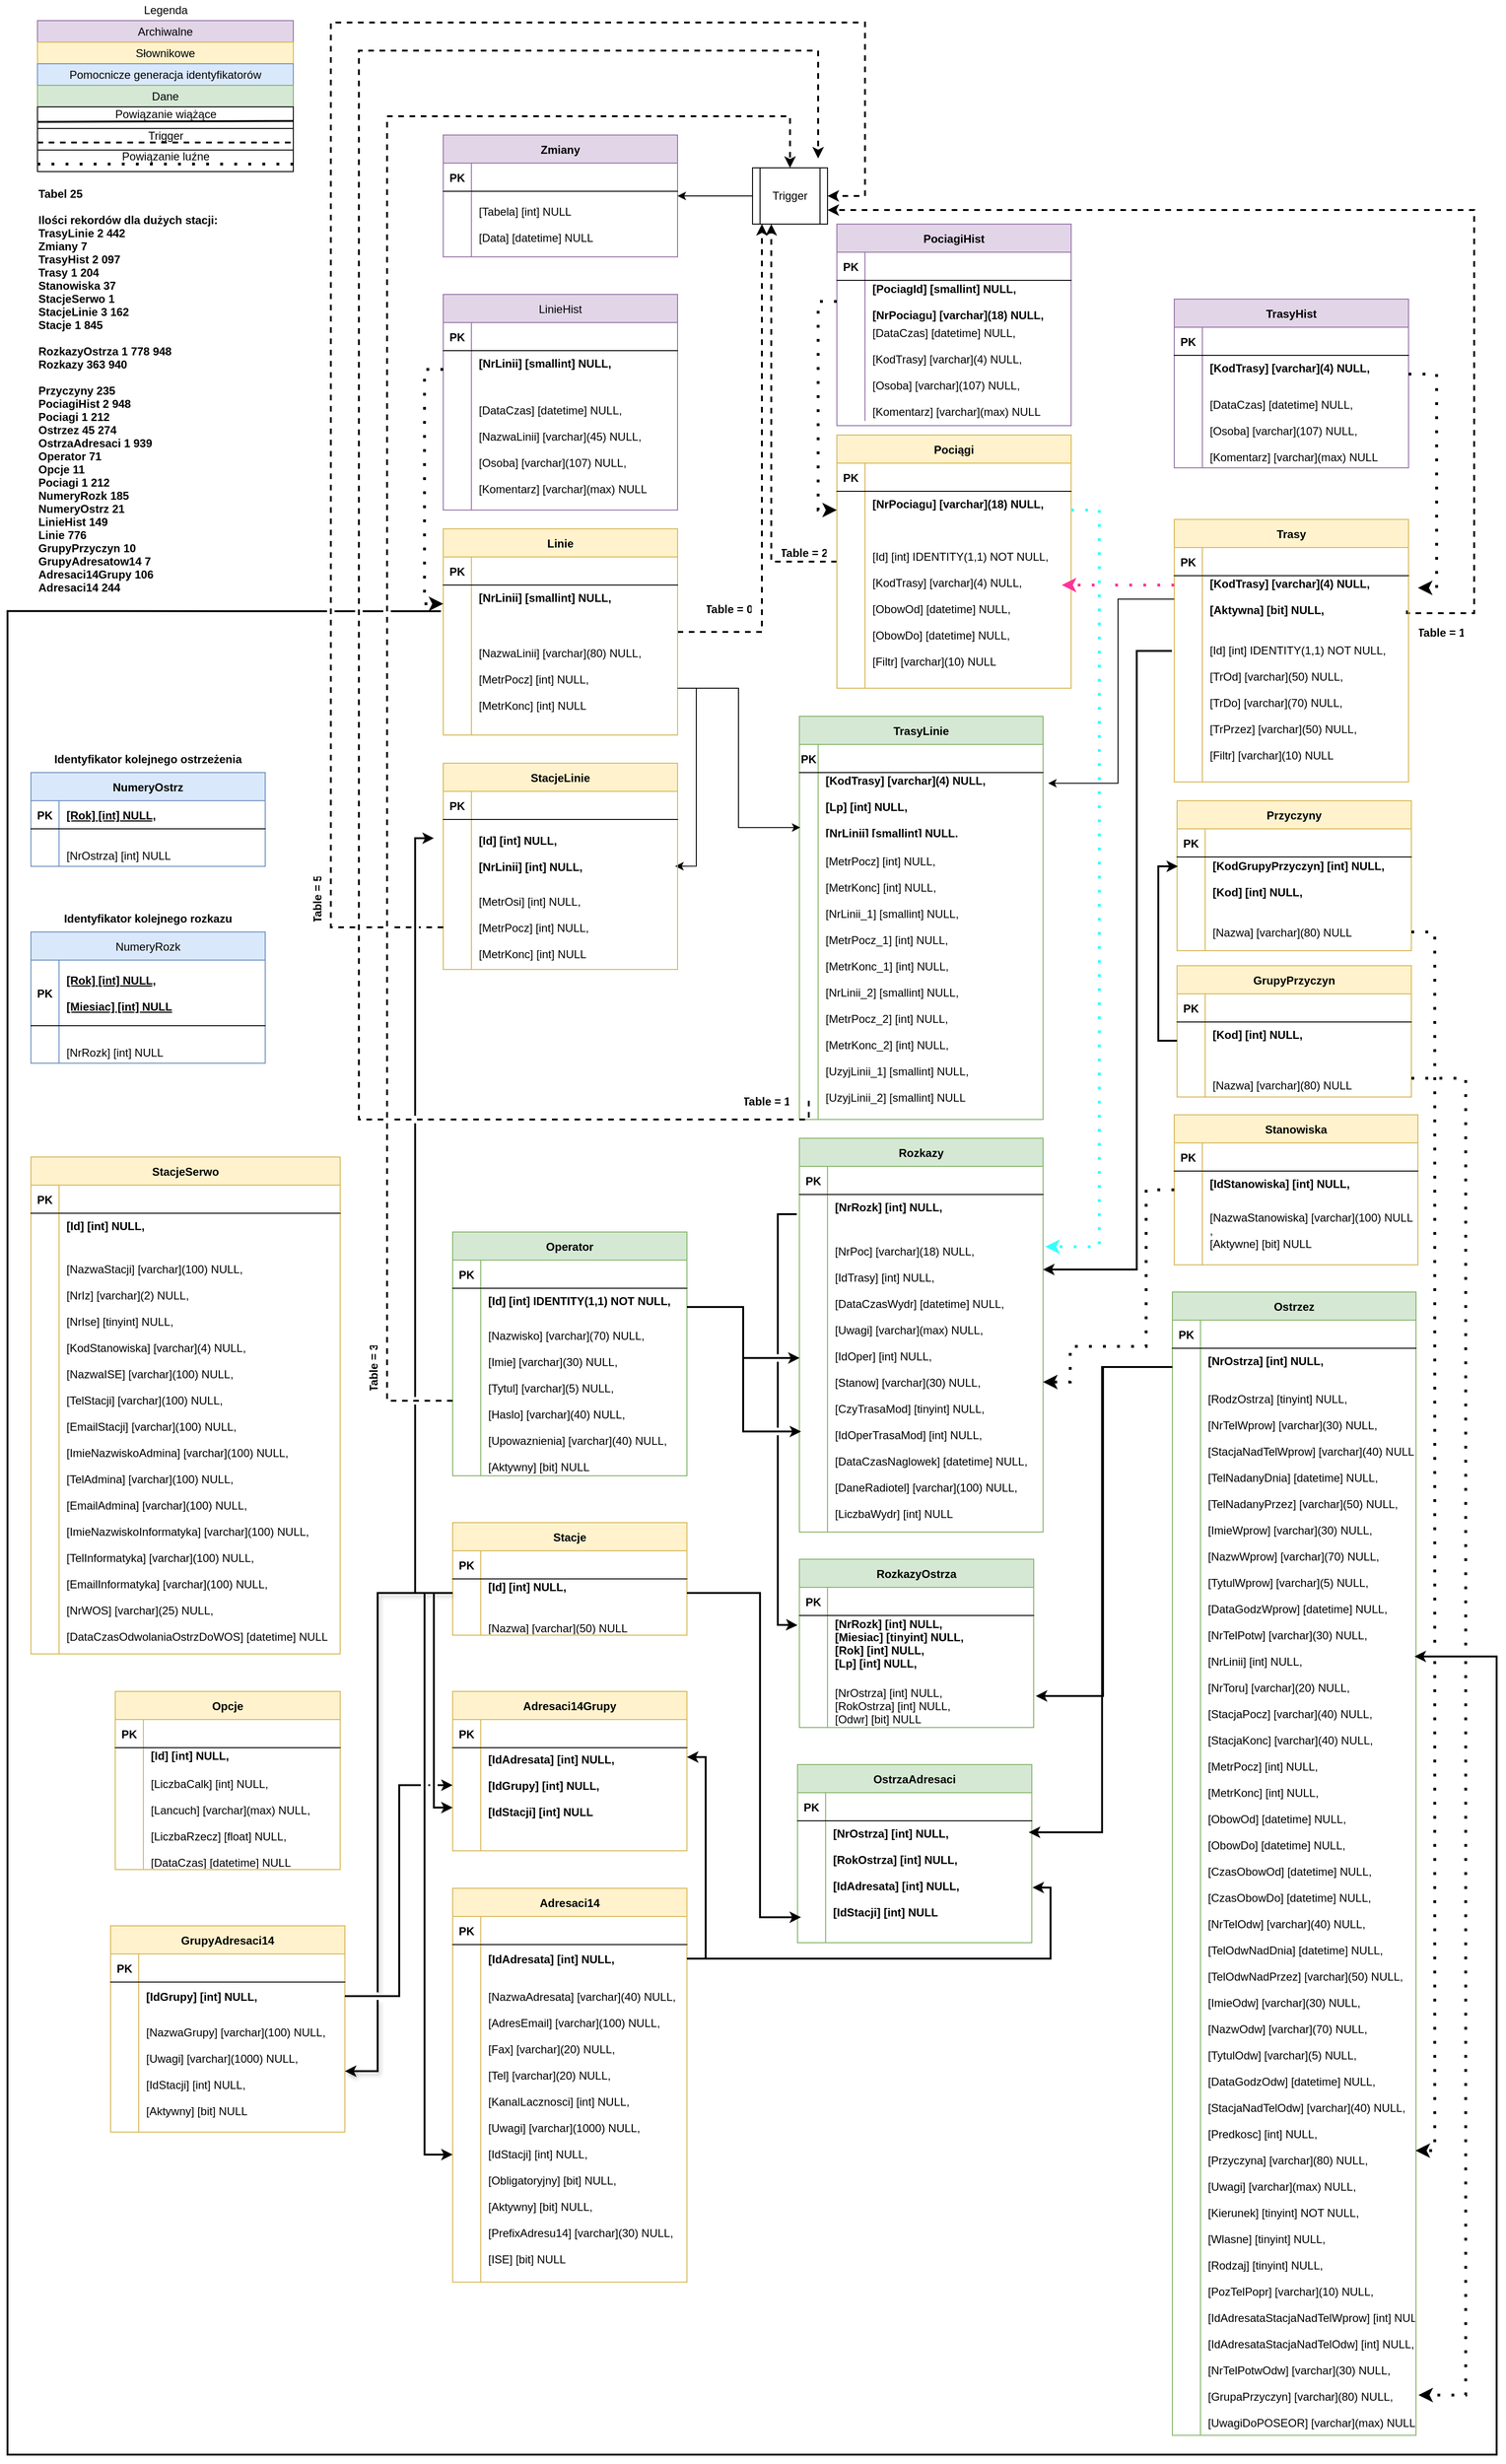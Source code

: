 <mxfile version="24.8.0">
  <diagram id="R2lEEEUBdFMjLlhIrx00" name="Page-1">
    <mxGraphModel dx="2251" dy="1319" grid="0" gridSize="10" guides="1" tooltips="1" connect="1" arrows="1" fold="1" page="0" pageScale="1" pageWidth="850" pageHeight="1100" background="#ffffff" math="0" shadow="0" extFonts="Permanent Marker^https://fonts.googleapis.com/css?family=Permanent+Marker">
      <root>
        <mxCell id="0" />
        <mxCell id="1" parent="0" />
        <mxCell id="UD4GyCG60J8t-RKTFhN8-6" style="edgeStyle=orthogonalEdgeStyle;rounded=0;orthogonalLoop=1;jettySize=auto;html=1;shadow=0;dashed=1;strokeWidth=2;" edge="1" parent="1" source="C-vyLk0tnHw3VtMMgP7b-2" target="UD4GyCG60J8t-RKTFhN8-1">
          <mxGeometry relative="1" as="geometry">
            <Array as="points">
              <mxPoint x="210" y="530" />
            </Array>
          </mxGeometry>
        </mxCell>
        <mxCell id="UD4GyCG60J8t-RKTFhN8-180" style="edgeStyle=orthogonalEdgeStyle;rounded=0;orthogonalLoop=1;jettySize=auto;html=1;entryX=0.99;entryY=0.712;entryDx=0;entryDy=0;entryPerimeter=0;" edge="1" parent="1" source="C-vyLk0tnHw3VtMMgP7b-2" target="UD4GyCG60J8t-RKTFhN8-174">
          <mxGeometry relative="1" as="geometry">
            <Array as="points">
              <mxPoint x="140" y="590" />
              <mxPoint x="140" y="780" />
            </Array>
          </mxGeometry>
        </mxCell>
        <mxCell id="C-vyLk0tnHw3VtMMgP7b-2" value="Linie" style="shape=table;startSize=30;container=1;collapsible=1;childLayout=tableLayout;fixedRows=1;rowLines=0;fontStyle=1;align=center;resizeLast=1;fillColor=#fff2cc;strokeColor=#d6b656;" parent="1" vertex="1">
          <mxGeometry x="-130" y="420" width="250" height="220" as="geometry">
            <mxRectangle x="-140" y="320" width="50" height="40" as="alternateBounds" />
          </mxGeometry>
        </mxCell>
        <mxCell id="C-vyLk0tnHw3VtMMgP7b-3" value="" style="shape=partialRectangle;collapsible=0;dropTarget=0;pointerEvents=0;fillColor=none;points=[[0,0.5],[1,0.5]];portConstraint=eastwest;top=0;left=0;right=0;bottom=1;" parent="C-vyLk0tnHw3VtMMgP7b-2" vertex="1">
          <mxGeometry y="30" width="250" height="30" as="geometry" />
        </mxCell>
        <mxCell id="C-vyLk0tnHw3VtMMgP7b-4" value="PK" style="shape=partialRectangle;overflow=hidden;connectable=0;fillColor=none;top=0;left=0;bottom=0;right=0;fontStyle=1;" parent="C-vyLk0tnHw3VtMMgP7b-3" vertex="1">
          <mxGeometry width="30" height="30" as="geometry">
            <mxRectangle width="30" height="30" as="alternateBounds" />
          </mxGeometry>
        </mxCell>
        <mxCell id="C-vyLk0tnHw3VtMMgP7b-5" value="" style="shape=partialRectangle;overflow=hidden;connectable=0;fillColor=none;top=0;left=0;bottom=0;right=0;align=left;spacingLeft=6;fontStyle=5;" parent="C-vyLk0tnHw3VtMMgP7b-3" vertex="1">
          <mxGeometry x="30" width="220" height="30" as="geometry">
            <mxRectangle width="220" height="30" as="alternateBounds" />
          </mxGeometry>
        </mxCell>
        <mxCell id="C-vyLk0tnHw3VtMMgP7b-6" value="" style="shape=partialRectangle;collapsible=0;dropTarget=0;pointerEvents=0;fillColor=none;points=[[0,0.5],[1,0.5]];portConstraint=eastwest;top=0;left=0;right=0;bottom=0;strokeColor=default;" parent="C-vyLk0tnHw3VtMMgP7b-2" vertex="1">
          <mxGeometry y="60" width="250" height="40" as="geometry" />
        </mxCell>
        <mxCell id="C-vyLk0tnHw3VtMMgP7b-7" value="" style="shape=partialRectangle;overflow=hidden;connectable=0;fillColor=none;top=0;left=0;bottom=0;right=0;" parent="C-vyLk0tnHw3VtMMgP7b-6" vertex="1">
          <mxGeometry width="30" height="40" as="geometry">
            <mxRectangle width="30" height="40" as="alternateBounds" />
          </mxGeometry>
        </mxCell>
        <mxCell id="C-vyLk0tnHw3VtMMgP7b-8" value="[NrLinii] [smallint] NULL,&#xa;" style="shape=partialRectangle;overflow=hidden;connectable=0;fillColor=none;top=0;left=0;bottom=0;right=0;align=left;spacingLeft=6;fontStyle=1" parent="C-vyLk0tnHw3VtMMgP7b-6" vertex="1">
          <mxGeometry x="30" width="220" height="40" as="geometry">
            <mxRectangle width="220" height="40" as="alternateBounds" />
          </mxGeometry>
        </mxCell>
        <mxCell id="UD4GyCG60J8t-RKTFhN8-8" value="" style="shape=partialRectangle;collapsible=0;dropTarget=0;pointerEvents=0;fillColor=none;points=[[0,0.5],[1,0.5]];portConstraint=eastwest;top=0;left=0;right=0;bottom=0;strokeColor=default;" vertex="1" parent="C-vyLk0tnHw3VtMMgP7b-2">
          <mxGeometry y="100" width="250" height="120" as="geometry" />
        </mxCell>
        <mxCell id="UD4GyCG60J8t-RKTFhN8-9" value="" style="shape=partialRectangle;overflow=hidden;connectable=0;fillColor=none;top=0;left=0;bottom=0;right=0;" vertex="1" parent="UD4GyCG60J8t-RKTFhN8-8">
          <mxGeometry width="30" height="120" as="geometry">
            <mxRectangle width="30" height="120" as="alternateBounds" />
          </mxGeometry>
        </mxCell>
        <mxCell id="UD4GyCG60J8t-RKTFhN8-10" value="[NazwaLinii] [varchar](80) NULL,&#xa;&#xa;&#x9;[MetrPocz] [int] NULL,&#xa;&#xa;&#x9;[MetrKonc] [int] NULL" style="shape=partialRectangle;overflow=hidden;connectable=0;fillColor=none;top=0;left=0;bottom=0;right=0;align=left;spacingLeft=6;fontStyle=0" vertex="1" parent="UD4GyCG60J8t-RKTFhN8-8">
          <mxGeometry x="30" width="220" height="120" as="geometry">
            <mxRectangle width="220" height="120" as="alternateBounds" />
          </mxGeometry>
        </mxCell>
        <mxCell id="C-vyLk0tnHw3VtMMgP7b-23" value="Zmiany" style="shape=table;startSize=30;container=1;collapsible=1;childLayout=tableLayout;fixedRows=1;rowLines=0;fontStyle=1;align=center;resizeLast=1;fillColor=#e1d5e7;strokeColor=#9673a6;" parent="1" vertex="1">
          <mxGeometry x="-130" width="250" height="130" as="geometry">
            <mxRectangle x="-130" width="80" height="30" as="alternateBounds" />
          </mxGeometry>
        </mxCell>
        <mxCell id="C-vyLk0tnHw3VtMMgP7b-24" value="" style="shape=partialRectangle;collapsible=0;dropTarget=0;pointerEvents=0;fillColor=none;points=[[0,0.5],[1,0.5]];portConstraint=eastwest;top=0;left=0;right=0;bottom=1;" parent="C-vyLk0tnHw3VtMMgP7b-23" vertex="1">
          <mxGeometry y="30" width="250" height="30" as="geometry" />
        </mxCell>
        <mxCell id="C-vyLk0tnHw3VtMMgP7b-25" value="PK" style="shape=partialRectangle;overflow=hidden;connectable=0;fillColor=none;top=0;left=0;bottom=0;right=0;fontStyle=1;" parent="C-vyLk0tnHw3VtMMgP7b-24" vertex="1">
          <mxGeometry width="30" height="30" as="geometry">
            <mxRectangle width="30" height="30" as="alternateBounds" />
          </mxGeometry>
        </mxCell>
        <mxCell id="C-vyLk0tnHw3VtMMgP7b-26" value="" style="shape=partialRectangle;overflow=hidden;connectable=0;fillColor=none;top=0;left=0;bottom=0;right=0;align=left;spacingLeft=6;fontStyle=5;" parent="C-vyLk0tnHw3VtMMgP7b-24" vertex="1">
          <mxGeometry x="30" width="220" height="30" as="geometry">
            <mxRectangle width="220" height="30" as="alternateBounds" />
          </mxGeometry>
        </mxCell>
        <mxCell id="C-vyLk0tnHw3VtMMgP7b-27" value="" style="shape=partialRectangle;collapsible=0;dropTarget=0;pointerEvents=0;fillColor=none;points=[[0,0.5],[1,0.5]];portConstraint=eastwest;top=0;left=0;right=0;bottom=0;" parent="C-vyLk0tnHw3VtMMgP7b-23" vertex="1">
          <mxGeometry y="60" width="250" height="70" as="geometry" />
        </mxCell>
        <mxCell id="C-vyLk0tnHw3VtMMgP7b-28" value="" style="shape=partialRectangle;overflow=hidden;connectable=0;fillColor=none;top=0;left=0;bottom=0;right=0;" parent="C-vyLk0tnHw3VtMMgP7b-27" vertex="1">
          <mxGeometry width="30" height="70" as="geometry">
            <mxRectangle width="30" height="70" as="alternateBounds" />
          </mxGeometry>
        </mxCell>
        <mxCell id="C-vyLk0tnHw3VtMMgP7b-29" value="[Tabela] [int] NULL&#xa;&#xa;[Data] [datetime] NULL" style="shape=partialRectangle;overflow=hidden;connectable=0;fillColor=none;top=0;left=0;bottom=0;right=0;align=left;spacingLeft=6;" parent="C-vyLk0tnHw3VtMMgP7b-27" vertex="1">
          <mxGeometry x="30" width="220" height="70" as="geometry">
            <mxRectangle width="220" height="70" as="alternateBounds" />
          </mxGeometry>
        </mxCell>
        <mxCell id="UD4GyCG60J8t-RKTFhN8-2" value="" style="edgeStyle=orthogonalEdgeStyle;rounded=0;orthogonalLoop=1;jettySize=auto;html=1;" edge="1" parent="1" source="UD4GyCG60J8t-RKTFhN8-1" target="C-vyLk0tnHw3VtMMgP7b-27">
          <mxGeometry relative="1" as="geometry">
            <Array as="points">
              <mxPoint x="140" y="65" />
              <mxPoint x="140" y="65" />
            </Array>
          </mxGeometry>
        </mxCell>
        <mxCell id="UD4GyCG60J8t-RKTFhN8-1" value="Trigger" style="shape=process;whiteSpace=wrap;html=1;backgroundOutline=1;" vertex="1" parent="1">
          <mxGeometry x="200" y="35" width="80" height="60" as="geometry" />
        </mxCell>
        <mxCell id="UD4GyCG60J8t-RKTFhN8-7" value="Table = 0" style="shape=partialRectangle;overflow=hidden;connectable=0;fillColor=none;top=0;left=0;bottom=0;right=0;fontStyle=1;" vertex="1" parent="1">
          <mxGeometry x="150" y="490" width="50" height="30" as="geometry">
            <mxRectangle width="30" height="30" as="alternateBounds" />
          </mxGeometry>
        </mxCell>
        <mxCell id="UD4GyCG60J8t-RKTFhN8-11" value="Tabel 25&#xa;&#xa;Ilości rekordów dla dużych stacji:&#xa;TrasyLinie 2 442&#xa;Zmiany 7&#xa;TrasyHist 2 097&#xa;Trasy 1 204&#xa;Stanowiska 37&#xa;StacjeSerwo 1&#xa;StacjeLinie 3 162&#xa;Stacje 1 845&#xa;&#xa;RozkazyOstrza 1 778 948&#xa;Rozkazy 363 940&#xa;&#xa;Przyczyny 235&#xa;PociagiHist 2 948&#xa;Pociagi 1 212&#xa;Ostrzez 45 274&#xa;OstrzaAdresaci 1 939&#xa;Operator 71&#xa;Opcje 11&#xa;Pociagi 1 212&#xa;NumeryRozk 185&#xa;NumeryOstrz 21&#xa;LinieHist 149&#xa;Linie 776&#xa;GrupyPrzyczyn 10&#xa;GrupyAdresatow14 7&#xa;Adresaci14Grupy 106&#xa;Adresaci14 244" style="shape=partialRectangle;overflow=hidden;connectable=0;fillColor=none;top=0;left=0;bottom=0;right=0;align=left;spacingLeft=6;fontStyle=1" vertex="1" parent="1">
          <mxGeometry x="-570" y="54" width="220" height="436" as="geometry">
            <mxRectangle width="220" height="40" as="alternateBounds" />
          </mxGeometry>
        </mxCell>
        <mxCell id="UD4GyCG60J8t-RKTFhN8-26" style="edgeStyle=orthogonalEdgeStyle;rounded=0;orthogonalLoop=1;jettySize=auto;html=1;entryX=0.25;entryY=1;entryDx=0;entryDy=0;dashed=1;strokeWidth=2;" edge="1" parent="1" source="UD4GyCG60J8t-RKTFhN8-12" target="UD4GyCG60J8t-RKTFhN8-1">
          <mxGeometry relative="1" as="geometry" />
        </mxCell>
        <mxCell id="UD4GyCG60J8t-RKTFhN8-12" value="Pociągi" style="shape=table;startSize=30;container=1;collapsible=1;childLayout=tableLayout;fixedRows=1;rowLines=0;fontStyle=1;align=center;resizeLast=1;fillColor=#fff2cc;strokeColor=#d6b656;" vertex="1" parent="1">
          <mxGeometry x="290" y="320" width="250" height="270" as="geometry">
            <mxRectangle x="-140" y="320" width="50" height="40" as="alternateBounds" />
          </mxGeometry>
        </mxCell>
        <mxCell id="UD4GyCG60J8t-RKTFhN8-13" value="" style="shape=partialRectangle;collapsible=0;dropTarget=0;pointerEvents=0;fillColor=none;points=[[0,0.5],[1,0.5]];portConstraint=eastwest;top=0;left=0;right=0;bottom=1;" vertex="1" parent="UD4GyCG60J8t-RKTFhN8-12">
          <mxGeometry y="30" width="250" height="30" as="geometry" />
        </mxCell>
        <mxCell id="UD4GyCG60J8t-RKTFhN8-14" value="PK" style="shape=partialRectangle;overflow=hidden;connectable=0;fillColor=none;top=0;left=0;bottom=0;right=0;fontStyle=1;" vertex="1" parent="UD4GyCG60J8t-RKTFhN8-13">
          <mxGeometry width="30" height="30" as="geometry">
            <mxRectangle width="30" height="30" as="alternateBounds" />
          </mxGeometry>
        </mxCell>
        <mxCell id="UD4GyCG60J8t-RKTFhN8-15" value="" style="shape=partialRectangle;overflow=hidden;connectable=0;fillColor=none;top=0;left=0;bottom=0;right=0;align=left;spacingLeft=6;fontStyle=5;" vertex="1" parent="UD4GyCG60J8t-RKTFhN8-13">
          <mxGeometry x="30" width="220" height="30" as="geometry">
            <mxRectangle width="220" height="30" as="alternateBounds" />
          </mxGeometry>
        </mxCell>
        <mxCell id="UD4GyCG60J8t-RKTFhN8-16" value="" style="shape=partialRectangle;collapsible=0;dropTarget=0;pointerEvents=0;fillColor=none;points=[[0,0.5],[1,0.5]];portConstraint=eastwest;top=0;left=0;right=0;bottom=0;strokeColor=default;" vertex="1" parent="UD4GyCG60J8t-RKTFhN8-12">
          <mxGeometry y="60" width="250" height="40" as="geometry" />
        </mxCell>
        <mxCell id="UD4GyCG60J8t-RKTFhN8-17" value="" style="shape=partialRectangle;overflow=hidden;connectable=0;fillColor=none;top=0;left=0;bottom=0;right=0;" vertex="1" parent="UD4GyCG60J8t-RKTFhN8-16">
          <mxGeometry width="30" height="40" as="geometry">
            <mxRectangle width="30" height="40" as="alternateBounds" />
          </mxGeometry>
        </mxCell>
        <mxCell id="UD4GyCG60J8t-RKTFhN8-18" value="[NrPociagu] [varchar](18) NULL,&#xa;" style="shape=partialRectangle;overflow=hidden;connectable=0;fillColor=none;top=0;left=0;bottom=0;right=0;align=left;spacingLeft=6;fontStyle=1" vertex="1" parent="UD4GyCG60J8t-RKTFhN8-16">
          <mxGeometry x="30" width="220" height="40" as="geometry">
            <mxRectangle width="220" height="40" as="alternateBounds" />
          </mxGeometry>
        </mxCell>
        <mxCell id="UD4GyCG60J8t-RKTFhN8-19" value="" style="shape=partialRectangle;collapsible=0;dropTarget=0;pointerEvents=0;fillColor=none;points=[[0,0.5],[1,0.5]];portConstraint=eastwest;top=0;left=0;right=0;bottom=0;strokeColor=default;" vertex="1" parent="UD4GyCG60J8t-RKTFhN8-12">
          <mxGeometry y="100" width="250" height="170" as="geometry" />
        </mxCell>
        <mxCell id="UD4GyCG60J8t-RKTFhN8-20" value="" style="shape=partialRectangle;overflow=hidden;connectable=0;fillColor=none;top=0;left=0;bottom=0;right=0;" vertex="1" parent="UD4GyCG60J8t-RKTFhN8-19">
          <mxGeometry width="30" height="170" as="geometry">
            <mxRectangle width="30" height="170" as="alternateBounds" />
          </mxGeometry>
        </mxCell>
        <mxCell id="UD4GyCG60J8t-RKTFhN8-21" value="&#x9;[Id] [int] IDENTITY(1,1) NOT NULL,&#xa;&#xa;&#x9;[KodTrasy] [varchar](4) NULL,&#xa;&#xa;&#x9;[ObowOd] [datetime] NULL,&#xa;&#xa;&#x9;[ObowDo] [datetime] NULL,&#xa;&#xa;&#x9;[Filtr] [varchar](10) NULL" style="shape=partialRectangle;overflow=hidden;connectable=0;fillColor=none;top=0;left=0;bottom=0;right=0;align=left;spacingLeft=6;fontStyle=0" vertex="1" parent="UD4GyCG60J8t-RKTFhN8-19">
          <mxGeometry x="30" width="220" height="170" as="geometry">
            <mxRectangle width="220" height="170" as="alternateBounds" />
          </mxGeometry>
        </mxCell>
        <mxCell id="UD4GyCG60J8t-RKTFhN8-27" value="Table = 2" style="shape=partialRectangle;overflow=hidden;connectable=0;fillColor=none;top=0;left=0;bottom=0;right=0;fontStyle=1;" vertex="1" parent="1">
          <mxGeometry x="230" y="430" width="50" height="30" as="geometry">
            <mxRectangle width="30" height="30" as="alternateBounds" />
          </mxGeometry>
        </mxCell>
        <mxCell id="UD4GyCG60J8t-RKTFhN8-28" value="NumeryRozk" style="shape=table;startSize=30;container=1;collapsible=1;childLayout=tableLayout;fixedRows=1;rowLines=0;fontStyle=0;align=center;resizeLast=1;fillColor=#dae8fc;strokeColor=#6c8ebf;" vertex="1" parent="1">
          <mxGeometry x="-570" y="850" width="250" height="140" as="geometry">
            <mxRectangle x="-140" y="320" width="50" height="40" as="alternateBounds" />
          </mxGeometry>
        </mxCell>
        <mxCell id="UD4GyCG60J8t-RKTFhN8-29" value="" style="shape=partialRectangle;collapsible=0;dropTarget=0;pointerEvents=0;fillColor=none;points=[[0,0.5],[1,0.5]];portConstraint=eastwest;top=0;left=0;right=0;bottom=1;" vertex="1" parent="UD4GyCG60J8t-RKTFhN8-28">
          <mxGeometry y="30" width="250" height="70" as="geometry" />
        </mxCell>
        <mxCell id="UD4GyCG60J8t-RKTFhN8-30" value="PK" style="shape=partialRectangle;overflow=hidden;connectable=0;fillColor=none;top=0;left=0;bottom=0;right=0;fontStyle=1;" vertex="1" parent="UD4GyCG60J8t-RKTFhN8-29">
          <mxGeometry width="30" height="70" as="geometry">
            <mxRectangle width="30" height="70" as="alternateBounds" />
          </mxGeometry>
        </mxCell>
        <mxCell id="UD4GyCG60J8t-RKTFhN8-31" value="[Rok] [int] NULL,&#xa;&#xa;[Miesiac] [int] NULL" style="shape=partialRectangle;overflow=hidden;connectable=0;fillColor=none;top=0;left=0;bottom=0;right=0;align=left;spacingLeft=6;fontStyle=5;" vertex="1" parent="UD4GyCG60J8t-RKTFhN8-29">
          <mxGeometry x="30" width="220" height="70" as="geometry">
            <mxRectangle width="220" height="70" as="alternateBounds" />
          </mxGeometry>
        </mxCell>
        <mxCell id="UD4GyCG60J8t-RKTFhN8-32" value="" style="shape=partialRectangle;collapsible=0;dropTarget=0;pointerEvents=0;fillColor=none;points=[[0,0.5],[1,0.5]];portConstraint=eastwest;top=0;left=0;right=0;bottom=0;strokeColor=default;" vertex="1" parent="UD4GyCG60J8t-RKTFhN8-28">
          <mxGeometry y="100" width="250" height="20" as="geometry" />
        </mxCell>
        <mxCell id="UD4GyCG60J8t-RKTFhN8-33" value="" style="shape=partialRectangle;overflow=hidden;connectable=0;fillColor=none;top=0;left=0;bottom=0;right=0;" vertex="1" parent="UD4GyCG60J8t-RKTFhN8-32">
          <mxGeometry width="30" height="20" as="geometry">
            <mxRectangle width="30" height="20" as="alternateBounds" />
          </mxGeometry>
        </mxCell>
        <mxCell id="UD4GyCG60J8t-RKTFhN8-34" value="&#xa;" style="shape=partialRectangle;overflow=hidden;connectable=0;fillColor=none;top=0;left=0;bottom=0;right=0;align=left;spacingLeft=6;fontStyle=1" vertex="1" parent="UD4GyCG60J8t-RKTFhN8-32">
          <mxGeometry x="30" width="220" height="20" as="geometry">
            <mxRectangle width="220" height="20" as="alternateBounds" />
          </mxGeometry>
        </mxCell>
        <mxCell id="UD4GyCG60J8t-RKTFhN8-35" value="" style="shape=partialRectangle;collapsible=0;dropTarget=0;pointerEvents=0;fillColor=none;points=[[0,0.5],[1,0.5]];portConstraint=eastwest;top=0;left=0;right=0;bottom=0;strokeColor=default;" vertex="1" parent="UD4GyCG60J8t-RKTFhN8-28">
          <mxGeometry y="120" width="250" height="20" as="geometry" />
        </mxCell>
        <mxCell id="UD4GyCG60J8t-RKTFhN8-36" value="" style="shape=partialRectangle;overflow=hidden;connectable=0;fillColor=none;top=0;left=0;bottom=0;right=0;" vertex="1" parent="UD4GyCG60J8t-RKTFhN8-35">
          <mxGeometry width="30" height="20" as="geometry">
            <mxRectangle width="30" height="20" as="alternateBounds" />
          </mxGeometry>
        </mxCell>
        <mxCell id="UD4GyCG60J8t-RKTFhN8-37" value="[NrRozk] [int] NULL&#xa;&#xa;" style="shape=partialRectangle;overflow=hidden;connectable=0;fillColor=none;top=0;left=0;bottom=0;right=0;align=left;spacingLeft=6;fontStyle=0" vertex="1" parent="UD4GyCG60J8t-RKTFhN8-35">
          <mxGeometry x="30" width="220" height="20" as="geometry">
            <mxRectangle width="220" height="20" as="alternateBounds" />
          </mxGeometry>
        </mxCell>
        <mxCell id="UD4GyCG60J8t-RKTFhN8-38" value="NumeryOstrz" style="shape=table;startSize=30;container=1;collapsible=1;childLayout=tableLayout;fixedRows=1;rowLines=0;fontStyle=1;align=center;resizeLast=1;fillColor=#dae8fc;strokeColor=#6c8ebf;" vertex="1" parent="1">
          <mxGeometry x="-570" y="680" width="250" height="100" as="geometry">
            <mxRectangle x="-140" y="320" width="50" height="40" as="alternateBounds" />
          </mxGeometry>
        </mxCell>
        <mxCell id="UD4GyCG60J8t-RKTFhN8-39" value="" style="shape=partialRectangle;collapsible=0;dropTarget=0;pointerEvents=0;fillColor=none;points=[[0,0.5],[1,0.5]];portConstraint=eastwest;top=0;left=0;right=0;bottom=1;" vertex="1" parent="UD4GyCG60J8t-RKTFhN8-38">
          <mxGeometry y="30" width="250" height="30" as="geometry" />
        </mxCell>
        <mxCell id="UD4GyCG60J8t-RKTFhN8-40" value="PK" style="shape=partialRectangle;overflow=hidden;connectable=0;fillColor=none;top=0;left=0;bottom=0;right=0;fontStyle=1;" vertex="1" parent="UD4GyCG60J8t-RKTFhN8-39">
          <mxGeometry width="30" height="30" as="geometry">
            <mxRectangle width="30" height="30" as="alternateBounds" />
          </mxGeometry>
        </mxCell>
        <mxCell id="UD4GyCG60J8t-RKTFhN8-41" value="[Rok] [int] NULL," style="shape=partialRectangle;overflow=hidden;connectable=0;fillColor=none;top=0;left=0;bottom=0;right=0;align=left;spacingLeft=6;fontStyle=5;" vertex="1" parent="UD4GyCG60J8t-RKTFhN8-39">
          <mxGeometry x="30" width="220" height="30" as="geometry">
            <mxRectangle width="220" height="30" as="alternateBounds" />
          </mxGeometry>
        </mxCell>
        <mxCell id="UD4GyCG60J8t-RKTFhN8-42" value="" style="shape=partialRectangle;collapsible=0;dropTarget=0;pointerEvents=0;fillColor=none;points=[[0,0.5],[1,0.5]];portConstraint=eastwest;top=0;left=0;right=0;bottom=0;strokeColor=default;" vertex="1" parent="UD4GyCG60J8t-RKTFhN8-38">
          <mxGeometry y="60" width="250" height="20" as="geometry" />
        </mxCell>
        <mxCell id="UD4GyCG60J8t-RKTFhN8-43" value="" style="shape=partialRectangle;overflow=hidden;connectable=0;fillColor=none;top=0;left=0;bottom=0;right=0;" vertex="1" parent="UD4GyCG60J8t-RKTFhN8-42">
          <mxGeometry width="30" height="20" as="geometry">
            <mxRectangle width="30" height="20" as="alternateBounds" />
          </mxGeometry>
        </mxCell>
        <mxCell id="UD4GyCG60J8t-RKTFhN8-44" value="&#xa;" style="shape=partialRectangle;overflow=hidden;connectable=0;fillColor=none;top=0;left=0;bottom=0;right=0;align=left;spacingLeft=6;fontStyle=1" vertex="1" parent="UD4GyCG60J8t-RKTFhN8-42">
          <mxGeometry x="30" width="220" height="20" as="geometry">
            <mxRectangle width="220" height="20" as="alternateBounds" />
          </mxGeometry>
        </mxCell>
        <mxCell id="UD4GyCG60J8t-RKTFhN8-45" value="" style="shape=partialRectangle;collapsible=0;dropTarget=0;pointerEvents=0;fillColor=none;points=[[0,0.5],[1,0.5]];portConstraint=eastwest;top=0;left=0;right=0;bottom=0;strokeColor=default;" vertex="1" parent="UD4GyCG60J8t-RKTFhN8-38">
          <mxGeometry y="80" width="250" height="20" as="geometry" />
        </mxCell>
        <mxCell id="UD4GyCG60J8t-RKTFhN8-46" value="" style="shape=partialRectangle;overflow=hidden;connectable=0;fillColor=none;top=0;left=0;bottom=0;right=0;" vertex="1" parent="UD4GyCG60J8t-RKTFhN8-45">
          <mxGeometry width="30" height="20" as="geometry">
            <mxRectangle width="30" height="20" as="alternateBounds" />
          </mxGeometry>
        </mxCell>
        <mxCell id="UD4GyCG60J8t-RKTFhN8-47" value="[NrOstrza] [int] NULL&#xa;&#xa;" style="shape=partialRectangle;overflow=hidden;connectable=0;fillColor=none;top=0;left=0;bottom=0;right=0;align=left;spacingLeft=6;fontStyle=0" vertex="1" parent="UD4GyCG60J8t-RKTFhN8-45">
          <mxGeometry x="30" width="220" height="20" as="geometry">
            <mxRectangle width="220" height="20" as="alternateBounds" />
          </mxGeometry>
        </mxCell>
        <mxCell id="UD4GyCG60J8t-RKTFhN8-48" value="Identyfikator kolejnego rozkazu" style="shape=partialRectangle;overflow=hidden;connectable=0;fillColor=none;top=0;left=0;bottom=0;right=0;fontStyle=1;" vertex="1" parent="1">
          <mxGeometry x="-570" y="820" width="250" height="30" as="geometry">
            <mxRectangle width="30" height="30" as="alternateBounds" />
          </mxGeometry>
        </mxCell>
        <mxCell id="UD4GyCG60J8t-RKTFhN8-49" value="Identyfikator kolejnego ostrzeżenia" style="shape=partialRectangle;overflow=hidden;connectable=0;fillColor=none;top=0;left=0;bottom=0;right=0;fontStyle=1;" vertex="1" parent="1">
          <mxGeometry x="-570" y="650" width="250" height="30" as="geometry">
            <mxRectangle width="30" height="30" as="alternateBounds" />
          </mxGeometry>
        </mxCell>
        <mxCell id="UD4GyCG60J8t-RKTFhN8-52" value="LinieHist" style="shape=table;startSize=30;container=1;collapsible=1;childLayout=tableLayout;fixedRows=1;rowLines=0;fontStyle=0;align=center;resizeLast=1;fillColor=#e1d5e7;strokeColor=#9673a6;" vertex="1" parent="1">
          <mxGeometry x="-130" y="170" width="250" height="230" as="geometry">
            <mxRectangle x="-140" y="320" width="50" height="40" as="alternateBounds" />
          </mxGeometry>
        </mxCell>
        <mxCell id="UD4GyCG60J8t-RKTFhN8-53" value="" style="shape=partialRectangle;collapsible=0;dropTarget=0;pointerEvents=0;fillColor=none;points=[[0,0.5],[1,0.5]];portConstraint=eastwest;top=0;left=0;right=0;bottom=1;" vertex="1" parent="UD4GyCG60J8t-RKTFhN8-52">
          <mxGeometry y="30" width="250" height="30" as="geometry" />
        </mxCell>
        <mxCell id="UD4GyCG60J8t-RKTFhN8-54" value="PK" style="shape=partialRectangle;overflow=hidden;connectable=0;fillColor=none;top=0;left=0;bottom=0;right=0;fontStyle=1;" vertex="1" parent="UD4GyCG60J8t-RKTFhN8-53">
          <mxGeometry width="30" height="30" as="geometry">
            <mxRectangle width="30" height="30" as="alternateBounds" />
          </mxGeometry>
        </mxCell>
        <mxCell id="UD4GyCG60J8t-RKTFhN8-55" value="" style="shape=partialRectangle;overflow=hidden;connectable=0;fillColor=none;top=0;left=0;bottom=0;right=0;align=left;spacingLeft=6;fontStyle=5;" vertex="1" parent="UD4GyCG60J8t-RKTFhN8-53">
          <mxGeometry x="30" width="220" height="30" as="geometry">
            <mxRectangle width="220" height="30" as="alternateBounds" />
          </mxGeometry>
        </mxCell>
        <mxCell id="UD4GyCG60J8t-RKTFhN8-56" value="" style="shape=partialRectangle;collapsible=0;dropTarget=0;pointerEvents=0;fillColor=none;points=[[0,0.5],[1,0.5]];portConstraint=eastwest;top=0;left=0;right=0;bottom=0;strokeColor=default;" vertex="1" parent="UD4GyCG60J8t-RKTFhN8-52">
          <mxGeometry y="60" width="250" height="40" as="geometry" />
        </mxCell>
        <mxCell id="UD4GyCG60J8t-RKTFhN8-57" value="" style="shape=partialRectangle;overflow=hidden;connectable=0;fillColor=none;top=0;left=0;bottom=0;right=0;" vertex="1" parent="UD4GyCG60J8t-RKTFhN8-56">
          <mxGeometry width="30" height="40" as="geometry">
            <mxRectangle width="30" height="40" as="alternateBounds" />
          </mxGeometry>
        </mxCell>
        <mxCell id="UD4GyCG60J8t-RKTFhN8-58" value="[NrLinii] [smallint] NULL,&#xa;" style="shape=partialRectangle;overflow=hidden;connectable=0;fillColor=none;top=0;left=0;bottom=0;right=0;align=left;spacingLeft=6;fontStyle=1" vertex="1" parent="UD4GyCG60J8t-RKTFhN8-56">
          <mxGeometry x="30" width="220" height="40" as="geometry">
            <mxRectangle width="220" height="40" as="alternateBounds" />
          </mxGeometry>
        </mxCell>
        <mxCell id="UD4GyCG60J8t-RKTFhN8-59" value="" style="shape=partialRectangle;collapsible=0;dropTarget=0;pointerEvents=0;fillColor=none;points=[[0,0.5],[1,0.5]];portConstraint=eastwest;top=0;left=0;right=0;bottom=0;strokeColor=default;" vertex="1" parent="UD4GyCG60J8t-RKTFhN8-52">
          <mxGeometry y="100" width="250" height="130" as="geometry" />
        </mxCell>
        <mxCell id="UD4GyCG60J8t-RKTFhN8-60" value="" style="shape=partialRectangle;overflow=hidden;connectable=0;fillColor=none;top=0;left=0;bottom=0;right=0;" vertex="1" parent="UD4GyCG60J8t-RKTFhN8-59">
          <mxGeometry width="30" height="130" as="geometry">
            <mxRectangle width="30" height="130" as="alternateBounds" />
          </mxGeometry>
        </mxCell>
        <mxCell id="UD4GyCG60J8t-RKTFhN8-61" value="[DataCzas] [datetime] NULL,&#xa;&#xa;[NazwaLinii] [varchar](45) NULL,&#xa;&#xa;[Osoba] [varchar](107) NULL,&#xa;&#xa;[Komentarz] [varchar](max) NULL" style="shape=partialRectangle;overflow=hidden;connectable=0;fillColor=none;top=0;left=0;bottom=0;right=0;align=left;spacingLeft=6;fontStyle=0" vertex="1" parent="UD4GyCG60J8t-RKTFhN8-59">
          <mxGeometry x="30" width="220" height="130" as="geometry">
            <mxRectangle width="220" height="130" as="alternateBounds" />
          </mxGeometry>
        </mxCell>
        <mxCell id="UD4GyCG60J8t-RKTFhN8-64" style="edgeStyle=orthogonalEdgeStyle;rounded=0;orthogonalLoop=1;jettySize=auto;html=1;entryX=0;entryY=0.5;entryDx=0;entryDy=0;exitX=0;exitY=0.5;exitDx=0;exitDy=0;dashed=1;dashPattern=1 4;strokeWidth=3;" edge="1" parent="1" source="UD4GyCG60J8t-RKTFhN8-56" target="C-vyLk0tnHw3VtMMgP7b-6">
          <mxGeometry relative="1" as="geometry">
            <Array as="points">
              <mxPoint x="-150" y="250" />
              <mxPoint x="-150" y="500" />
            </Array>
          </mxGeometry>
        </mxCell>
        <mxCell id="UD4GyCG60J8t-RKTFhN8-65" value="Adresaci14Grupy" style="shape=table;startSize=30;container=1;collapsible=1;childLayout=tableLayout;fixedRows=1;rowLines=0;fontStyle=1;align=center;resizeLast=1;fillColor=#fff2cc;strokeColor=#d6b656;" vertex="1" parent="1">
          <mxGeometry x="-120" y="1660" width="250" height="170" as="geometry">
            <mxRectangle x="-140" y="320" width="50" height="40" as="alternateBounds" />
          </mxGeometry>
        </mxCell>
        <mxCell id="UD4GyCG60J8t-RKTFhN8-66" value="" style="shape=partialRectangle;collapsible=0;dropTarget=0;pointerEvents=0;fillColor=none;points=[[0,0.5],[1,0.5]];portConstraint=eastwest;top=0;left=0;right=0;bottom=1;" vertex="1" parent="UD4GyCG60J8t-RKTFhN8-65">
          <mxGeometry y="30" width="250" height="30" as="geometry" />
        </mxCell>
        <mxCell id="UD4GyCG60J8t-RKTFhN8-67" value="PK" style="shape=partialRectangle;overflow=hidden;connectable=0;fillColor=none;top=0;left=0;bottom=0;right=0;fontStyle=1;" vertex="1" parent="UD4GyCG60J8t-RKTFhN8-66">
          <mxGeometry width="30" height="30" as="geometry">
            <mxRectangle width="30" height="30" as="alternateBounds" />
          </mxGeometry>
        </mxCell>
        <mxCell id="UD4GyCG60J8t-RKTFhN8-68" value="" style="shape=partialRectangle;overflow=hidden;connectable=0;fillColor=none;top=0;left=0;bottom=0;right=0;align=left;spacingLeft=6;fontStyle=5;" vertex="1" parent="UD4GyCG60J8t-RKTFhN8-66">
          <mxGeometry x="30" width="220" height="30" as="geometry">
            <mxRectangle width="220" height="30" as="alternateBounds" />
          </mxGeometry>
        </mxCell>
        <mxCell id="UD4GyCG60J8t-RKTFhN8-69" value="" style="shape=partialRectangle;collapsible=0;dropTarget=0;pointerEvents=0;fillColor=none;points=[[0,0.5],[1,0.5]];portConstraint=eastwest;top=0;left=0;right=0;bottom=0;strokeColor=default;" vertex="1" parent="UD4GyCG60J8t-RKTFhN8-65">
          <mxGeometry y="60" width="250" height="80" as="geometry" />
        </mxCell>
        <mxCell id="UD4GyCG60J8t-RKTFhN8-70" value="" style="shape=partialRectangle;overflow=hidden;connectable=0;fillColor=none;top=0;left=0;bottom=0;right=0;" vertex="1" parent="UD4GyCG60J8t-RKTFhN8-69">
          <mxGeometry width="30" height="80" as="geometry">
            <mxRectangle width="30" height="80" as="alternateBounds" />
          </mxGeometry>
        </mxCell>
        <mxCell id="UD4GyCG60J8t-RKTFhN8-71" value="[IdAdresata] [int] NULL,&#xa;&#xa;&#x9;[IdGrupy] [int] NULL,&#xa;&#xa;&#x9;[IdStacji] [int] NULL" style="shape=partialRectangle;overflow=hidden;connectable=0;fillColor=none;top=0;left=0;bottom=0;right=0;align=left;spacingLeft=6;fontStyle=1" vertex="1" parent="UD4GyCG60J8t-RKTFhN8-69">
          <mxGeometry x="30" width="220" height="80" as="geometry">
            <mxRectangle width="220" height="80" as="alternateBounds" />
          </mxGeometry>
        </mxCell>
        <mxCell id="UD4GyCG60J8t-RKTFhN8-72" value="" style="shape=partialRectangle;collapsible=0;dropTarget=0;pointerEvents=0;fillColor=none;points=[[0,0.5],[1,0.5]];portConstraint=eastwest;top=0;left=0;right=0;bottom=0;strokeColor=default;" vertex="1" parent="UD4GyCG60J8t-RKTFhN8-65">
          <mxGeometry y="140" width="250" height="30" as="geometry" />
        </mxCell>
        <mxCell id="UD4GyCG60J8t-RKTFhN8-73" value="" style="shape=partialRectangle;overflow=hidden;connectable=0;fillColor=none;top=0;left=0;bottom=0;right=0;" vertex="1" parent="UD4GyCG60J8t-RKTFhN8-72">
          <mxGeometry width="30" height="30" as="geometry">
            <mxRectangle width="30" height="30" as="alternateBounds" />
          </mxGeometry>
        </mxCell>
        <mxCell id="UD4GyCG60J8t-RKTFhN8-74" value="" style="shape=partialRectangle;overflow=hidden;connectable=0;fillColor=none;top=0;left=0;bottom=0;right=0;align=left;spacingLeft=6;fontStyle=0" vertex="1" parent="UD4GyCG60J8t-RKTFhN8-72">
          <mxGeometry x="30" width="220" height="30" as="geometry">
            <mxRectangle width="220" height="30" as="alternateBounds" />
          </mxGeometry>
        </mxCell>
        <mxCell id="UD4GyCG60J8t-RKTFhN8-85" value="GrupyPrzyczyn" style="shape=table;startSize=30;container=1;collapsible=1;childLayout=tableLayout;fixedRows=1;rowLines=0;fontStyle=1;align=center;resizeLast=1;fillColor=#fff2cc;strokeColor=#d6b656;" vertex="1" parent="1">
          <mxGeometry x="653" y="886" width="250" height="140" as="geometry">
            <mxRectangle x="-140" y="320" width="50" height="40" as="alternateBounds" />
          </mxGeometry>
        </mxCell>
        <mxCell id="UD4GyCG60J8t-RKTFhN8-86" value="" style="shape=partialRectangle;collapsible=0;dropTarget=0;pointerEvents=0;fillColor=none;points=[[0,0.5],[1,0.5]];portConstraint=eastwest;top=0;left=0;right=0;bottom=1;" vertex="1" parent="UD4GyCG60J8t-RKTFhN8-85">
          <mxGeometry y="30" width="250" height="30" as="geometry" />
        </mxCell>
        <mxCell id="UD4GyCG60J8t-RKTFhN8-87" value="PK" style="shape=partialRectangle;overflow=hidden;connectable=0;fillColor=none;top=0;left=0;bottom=0;right=0;fontStyle=1;" vertex="1" parent="UD4GyCG60J8t-RKTFhN8-86">
          <mxGeometry width="30" height="30" as="geometry">
            <mxRectangle width="30" height="30" as="alternateBounds" />
          </mxGeometry>
        </mxCell>
        <mxCell id="UD4GyCG60J8t-RKTFhN8-88" value="" style="shape=partialRectangle;overflow=hidden;connectable=0;fillColor=none;top=0;left=0;bottom=0;right=0;align=left;spacingLeft=6;fontStyle=5;" vertex="1" parent="UD4GyCG60J8t-RKTFhN8-86">
          <mxGeometry x="30" width="220" height="30" as="geometry">
            <mxRectangle width="220" height="30" as="alternateBounds" />
          </mxGeometry>
        </mxCell>
        <mxCell id="UD4GyCG60J8t-RKTFhN8-89" value="" style="shape=partialRectangle;collapsible=0;dropTarget=0;pointerEvents=0;fillColor=none;points=[[0,0.5],[1,0.5]];portConstraint=eastwest;top=0;left=0;right=0;bottom=0;strokeColor=default;" vertex="1" parent="UD4GyCG60J8t-RKTFhN8-85">
          <mxGeometry y="60" width="250" height="40" as="geometry" />
        </mxCell>
        <mxCell id="UD4GyCG60J8t-RKTFhN8-90" value="" style="shape=partialRectangle;overflow=hidden;connectable=0;fillColor=none;top=0;left=0;bottom=0;right=0;" vertex="1" parent="UD4GyCG60J8t-RKTFhN8-89">
          <mxGeometry width="30" height="40" as="geometry">
            <mxRectangle width="30" height="40" as="alternateBounds" />
          </mxGeometry>
        </mxCell>
        <mxCell id="UD4GyCG60J8t-RKTFhN8-91" value="[Kod] [int] NULL,&#xa;" style="shape=partialRectangle;overflow=hidden;connectable=0;fillColor=none;top=0;left=0;bottom=0;right=0;align=left;spacingLeft=6;fontStyle=1" vertex="1" parent="UD4GyCG60J8t-RKTFhN8-89">
          <mxGeometry x="30" width="220" height="40" as="geometry">
            <mxRectangle width="220" height="40" as="alternateBounds" />
          </mxGeometry>
        </mxCell>
        <mxCell id="UD4GyCG60J8t-RKTFhN8-92" value="" style="shape=partialRectangle;collapsible=0;dropTarget=0;pointerEvents=0;fillColor=none;points=[[0,0.5],[1,0.5]];portConstraint=eastwest;top=0;left=0;right=0;bottom=0;strokeColor=default;" vertex="1" parent="UD4GyCG60J8t-RKTFhN8-85">
          <mxGeometry y="100" width="250" height="40" as="geometry" />
        </mxCell>
        <mxCell id="UD4GyCG60J8t-RKTFhN8-93" value="" style="shape=partialRectangle;overflow=hidden;connectable=0;fillColor=none;top=0;left=0;bottom=0;right=0;" vertex="1" parent="UD4GyCG60J8t-RKTFhN8-92">
          <mxGeometry width="30" height="40" as="geometry">
            <mxRectangle width="30" height="40" as="alternateBounds" />
          </mxGeometry>
        </mxCell>
        <mxCell id="UD4GyCG60J8t-RKTFhN8-94" value="&#xa;&#x9;[Nazwa] [varchar](80) NULL" style="shape=partialRectangle;overflow=hidden;connectable=0;fillColor=none;top=0;left=0;bottom=0;right=0;align=left;spacingLeft=6;fontStyle=0" vertex="1" parent="UD4GyCG60J8t-RKTFhN8-92">
          <mxGeometry x="30" width="220" height="40" as="geometry">
            <mxRectangle width="220" height="40" as="alternateBounds" />
          </mxGeometry>
        </mxCell>
        <mxCell id="UD4GyCG60J8t-RKTFhN8-95" value="Stanowiska" style="shape=table;startSize=30;container=1;collapsible=1;childLayout=tableLayout;fixedRows=1;rowLines=0;fontStyle=1;align=center;resizeLast=1;fillColor=#fff2cc;strokeColor=#d6b656;" vertex="1" parent="1">
          <mxGeometry x="650" y="1045" width="260" height="160" as="geometry">
            <mxRectangle x="-140" y="320" width="50" height="40" as="alternateBounds" />
          </mxGeometry>
        </mxCell>
        <mxCell id="UD4GyCG60J8t-RKTFhN8-96" value="" style="shape=partialRectangle;collapsible=0;dropTarget=0;pointerEvents=0;fillColor=none;points=[[0,0.5],[1,0.5]];portConstraint=eastwest;top=0;left=0;right=0;bottom=1;" vertex="1" parent="UD4GyCG60J8t-RKTFhN8-95">
          <mxGeometry y="30" width="260" height="30" as="geometry" />
        </mxCell>
        <mxCell id="UD4GyCG60J8t-RKTFhN8-97" value="PK" style="shape=partialRectangle;overflow=hidden;connectable=0;fillColor=none;top=0;left=0;bottom=0;right=0;fontStyle=1;" vertex="1" parent="UD4GyCG60J8t-RKTFhN8-96">
          <mxGeometry width="30" height="30" as="geometry">
            <mxRectangle width="30" height="30" as="alternateBounds" />
          </mxGeometry>
        </mxCell>
        <mxCell id="UD4GyCG60J8t-RKTFhN8-98" value="" style="shape=partialRectangle;overflow=hidden;connectable=0;fillColor=none;top=0;left=0;bottom=0;right=0;align=left;spacingLeft=6;fontStyle=5;" vertex="1" parent="UD4GyCG60J8t-RKTFhN8-96">
          <mxGeometry x="30" width="230" height="30" as="geometry">
            <mxRectangle width="230" height="30" as="alternateBounds" />
          </mxGeometry>
        </mxCell>
        <mxCell id="UD4GyCG60J8t-RKTFhN8-99" value="" style="shape=partialRectangle;collapsible=0;dropTarget=0;pointerEvents=0;fillColor=none;points=[[0,0.5],[1,0.5]];portConstraint=eastwest;top=0;left=0;right=0;bottom=0;strokeColor=default;" vertex="1" parent="UD4GyCG60J8t-RKTFhN8-95">
          <mxGeometry y="60" width="260" height="40" as="geometry" />
        </mxCell>
        <mxCell id="UD4GyCG60J8t-RKTFhN8-100" value="" style="shape=partialRectangle;overflow=hidden;connectable=0;fillColor=none;top=0;left=0;bottom=0;right=0;" vertex="1" parent="UD4GyCG60J8t-RKTFhN8-99">
          <mxGeometry width="30" height="40" as="geometry">
            <mxRectangle width="30" height="40" as="alternateBounds" />
          </mxGeometry>
        </mxCell>
        <mxCell id="UD4GyCG60J8t-RKTFhN8-101" value="[IdStanowiska] [int] NULL,&#xa;" style="shape=partialRectangle;overflow=hidden;connectable=0;fillColor=none;top=0;left=0;bottom=0;right=0;align=left;spacingLeft=6;fontStyle=1" vertex="1" parent="UD4GyCG60J8t-RKTFhN8-99">
          <mxGeometry x="30" width="230" height="40" as="geometry">
            <mxRectangle width="230" height="40" as="alternateBounds" />
          </mxGeometry>
        </mxCell>
        <mxCell id="UD4GyCG60J8t-RKTFhN8-102" value="" style="shape=partialRectangle;collapsible=0;dropTarget=0;pointerEvents=0;fillColor=none;points=[[0,0.5],[1,0.5]];portConstraint=eastwest;top=0;left=0;right=0;bottom=0;strokeColor=default;" vertex="1" parent="UD4GyCG60J8t-RKTFhN8-95">
          <mxGeometry y="100" width="260" height="60" as="geometry" />
        </mxCell>
        <mxCell id="UD4GyCG60J8t-RKTFhN8-103" value="" style="shape=partialRectangle;overflow=hidden;connectable=0;fillColor=none;top=0;left=0;bottom=0;right=0;" vertex="1" parent="UD4GyCG60J8t-RKTFhN8-102">
          <mxGeometry width="30" height="60" as="geometry">
            <mxRectangle width="30" height="60" as="alternateBounds" />
          </mxGeometry>
        </mxCell>
        <mxCell id="UD4GyCG60J8t-RKTFhN8-104" value="[NazwaStanowiska] [varchar](100) NULL&#xa;,&#xa;[Aktywne] [bit] NULL&#xa;" style="shape=partialRectangle;overflow=hidden;connectable=0;fillColor=none;top=0;left=0;bottom=0;right=0;align=left;spacingLeft=6;fontStyle=0" vertex="1" parent="UD4GyCG60J8t-RKTFhN8-102">
          <mxGeometry x="30" width="230" height="60" as="geometry">
            <mxRectangle width="230" height="60" as="alternateBounds" />
          </mxGeometry>
        </mxCell>
        <mxCell id="UD4GyCG60J8t-RKTFhN8-105" value="Przyczyny" style="shape=table;startSize=30;container=1;collapsible=1;childLayout=tableLayout;fixedRows=1;rowLines=0;fontStyle=1;align=center;resizeLast=1;fillColor=#fff2cc;strokeColor=#d6b656;" vertex="1" parent="1">
          <mxGeometry x="653" y="710" width="250" height="160" as="geometry">
            <mxRectangle x="-140" y="320" width="50" height="40" as="alternateBounds" />
          </mxGeometry>
        </mxCell>
        <mxCell id="UD4GyCG60J8t-RKTFhN8-106" value="" style="shape=partialRectangle;collapsible=0;dropTarget=0;pointerEvents=0;fillColor=none;points=[[0,0.5],[1,0.5]];portConstraint=eastwest;top=0;left=0;right=0;bottom=1;" vertex="1" parent="UD4GyCG60J8t-RKTFhN8-105">
          <mxGeometry y="30" width="250" height="30" as="geometry" />
        </mxCell>
        <mxCell id="UD4GyCG60J8t-RKTFhN8-107" value="PK" style="shape=partialRectangle;overflow=hidden;connectable=0;fillColor=none;top=0;left=0;bottom=0;right=0;fontStyle=1;" vertex="1" parent="UD4GyCG60J8t-RKTFhN8-106">
          <mxGeometry width="30" height="30" as="geometry">
            <mxRectangle width="30" height="30" as="alternateBounds" />
          </mxGeometry>
        </mxCell>
        <mxCell id="UD4GyCG60J8t-RKTFhN8-108" value="" style="shape=partialRectangle;overflow=hidden;connectable=0;fillColor=none;top=0;left=0;bottom=0;right=0;align=left;spacingLeft=6;fontStyle=5;" vertex="1" parent="UD4GyCG60J8t-RKTFhN8-106">
          <mxGeometry x="30" width="220" height="30" as="geometry">
            <mxRectangle width="220" height="30" as="alternateBounds" />
          </mxGeometry>
        </mxCell>
        <mxCell id="UD4GyCG60J8t-RKTFhN8-109" value="" style="shape=partialRectangle;collapsible=0;dropTarget=0;pointerEvents=0;fillColor=none;points=[[0,0.5],[1,0.5]];portConstraint=eastwest;top=0;left=0;right=0;bottom=0;strokeColor=default;" vertex="1" parent="UD4GyCG60J8t-RKTFhN8-105">
          <mxGeometry y="60" width="250" height="60" as="geometry" />
        </mxCell>
        <mxCell id="UD4GyCG60J8t-RKTFhN8-110" value="" style="shape=partialRectangle;overflow=hidden;connectable=0;fillColor=none;top=0;left=0;bottom=0;right=0;" vertex="1" parent="UD4GyCG60J8t-RKTFhN8-109">
          <mxGeometry width="30" height="60" as="geometry">
            <mxRectangle width="30" height="60" as="alternateBounds" />
          </mxGeometry>
        </mxCell>
        <mxCell id="UD4GyCG60J8t-RKTFhN8-111" value="[KodGrupyPrzyczyn] [int] NULL,&#xa;&#xa;[Kod] [int] NULL,&#xa;" style="shape=partialRectangle;overflow=hidden;connectable=0;fillColor=none;top=0;left=0;bottom=0;right=0;align=left;spacingLeft=6;fontStyle=1" vertex="1" parent="UD4GyCG60J8t-RKTFhN8-109">
          <mxGeometry x="30" width="220" height="60" as="geometry">
            <mxRectangle width="220" height="60" as="alternateBounds" />
          </mxGeometry>
        </mxCell>
        <mxCell id="UD4GyCG60J8t-RKTFhN8-112" value="" style="shape=partialRectangle;collapsible=0;dropTarget=0;pointerEvents=0;fillColor=none;points=[[0,0.5],[1,0.5]];portConstraint=eastwest;top=0;left=0;right=0;bottom=0;strokeColor=default;" vertex="1" parent="UD4GyCG60J8t-RKTFhN8-105">
          <mxGeometry y="120" width="250" height="40" as="geometry" />
        </mxCell>
        <mxCell id="UD4GyCG60J8t-RKTFhN8-113" value="" style="shape=partialRectangle;overflow=hidden;connectable=0;fillColor=none;top=0;left=0;bottom=0;right=0;" vertex="1" parent="UD4GyCG60J8t-RKTFhN8-112">
          <mxGeometry width="30" height="40" as="geometry">
            <mxRectangle width="30" height="40" as="alternateBounds" />
          </mxGeometry>
        </mxCell>
        <mxCell id="UD4GyCG60J8t-RKTFhN8-114" value="[Nazwa] [varchar](80) NULL" style="shape=partialRectangle;overflow=hidden;connectable=0;fillColor=none;top=0;left=0;bottom=0;right=0;align=left;spacingLeft=6;fontStyle=0" vertex="1" parent="UD4GyCG60J8t-RKTFhN8-112">
          <mxGeometry x="30" width="220" height="40" as="geometry">
            <mxRectangle width="220" height="40" as="alternateBounds" />
          </mxGeometry>
        </mxCell>
        <mxCell id="UD4GyCG60J8t-RKTFhN8-116" style="edgeStyle=orthogonalEdgeStyle;rounded=0;orthogonalLoop=1;jettySize=auto;html=1;exitX=0;exitY=0.5;exitDx=0;exitDy=0;entryX=0.004;entryY=0.167;entryDx=0;entryDy=0;entryPerimeter=0;strokeWidth=2;" edge="1" parent="1" source="UD4GyCG60J8t-RKTFhN8-89" target="UD4GyCG60J8t-RKTFhN8-109">
          <mxGeometry relative="1" as="geometry" />
        </mxCell>
        <mxCell id="UD4GyCG60J8t-RKTFhN8-117" value="Rozkazy" style="shape=table;startSize=30;container=1;collapsible=1;childLayout=tableLayout;fixedRows=1;rowLines=0;fontStyle=1;align=center;resizeLast=1;fillColor=#d5e8d4;strokeColor=#82b366;" vertex="1" parent="1">
          <mxGeometry x="250" y="1070" width="260" height="420" as="geometry">
            <mxRectangle x="-140" y="320" width="50" height="40" as="alternateBounds" />
          </mxGeometry>
        </mxCell>
        <mxCell id="UD4GyCG60J8t-RKTFhN8-118" value="" style="shape=partialRectangle;collapsible=0;dropTarget=0;pointerEvents=0;fillColor=none;points=[[0,0.5],[1,0.5]];portConstraint=eastwest;top=0;left=0;right=0;bottom=1;" vertex="1" parent="UD4GyCG60J8t-RKTFhN8-117">
          <mxGeometry y="30" width="260" height="30" as="geometry" />
        </mxCell>
        <mxCell id="UD4GyCG60J8t-RKTFhN8-119" value="PK" style="shape=partialRectangle;overflow=hidden;connectable=0;fillColor=none;top=0;left=0;bottom=0;right=0;fontStyle=1;" vertex="1" parent="UD4GyCG60J8t-RKTFhN8-118">
          <mxGeometry width="30" height="30" as="geometry">
            <mxRectangle width="30" height="30" as="alternateBounds" />
          </mxGeometry>
        </mxCell>
        <mxCell id="UD4GyCG60J8t-RKTFhN8-120" value="" style="shape=partialRectangle;overflow=hidden;connectable=0;fillColor=none;top=0;left=0;bottom=0;right=0;align=left;spacingLeft=6;fontStyle=5;" vertex="1" parent="UD4GyCG60J8t-RKTFhN8-118">
          <mxGeometry x="30" width="230" height="30" as="geometry">
            <mxRectangle width="230" height="30" as="alternateBounds" />
          </mxGeometry>
        </mxCell>
        <mxCell id="UD4GyCG60J8t-RKTFhN8-121" value="" style="shape=partialRectangle;collapsible=0;dropTarget=0;pointerEvents=0;fillColor=none;points=[[0,0.5],[1,0.5]];portConstraint=eastwest;top=0;left=0;right=0;bottom=0;strokeColor=default;" vertex="1" parent="UD4GyCG60J8t-RKTFhN8-117">
          <mxGeometry y="60" width="260" height="40" as="geometry" />
        </mxCell>
        <mxCell id="UD4GyCG60J8t-RKTFhN8-122" value="" style="shape=partialRectangle;overflow=hidden;connectable=0;fillColor=none;top=0;left=0;bottom=0;right=0;" vertex="1" parent="UD4GyCG60J8t-RKTFhN8-121">
          <mxGeometry width="30" height="40" as="geometry">
            <mxRectangle width="30" height="40" as="alternateBounds" />
          </mxGeometry>
        </mxCell>
        <mxCell id="UD4GyCG60J8t-RKTFhN8-123" value="[NrRozk] [int] NULL,&#xa;" style="shape=partialRectangle;overflow=hidden;connectable=0;fillColor=none;top=0;left=0;bottom=0;right=0;align=left;spacingLeft=6;fontStyle=1" vertex="1" parent="UD4GyCG60J8t-RKTFhN8-121">
          <mxGeometry x="30" width="230" height="40" as="geometry">
            <mxRectangle width="230" height="40" as="alternateBounds" />
          </mxGeometry>
        </mxCell>
        <mxCell id="UD4GyCG60J8t-RKTFhN8-124" value="" style="shape=partialRectangle;collapsible=0;dropTarget=0;pointerEvents=0;fillColor=none;points=[[0,0.5],[1,0.5]];portConstraint=eastwest;top=0;left=0;right=0;bottom=0;strokeColor=default;" vertex="1" parent="UD4GyCG60J8t-RKTFhN8-117">
          <mxGeometry y="100" width="260" height="320" as="geometry" />
        </mxCell>
        <mxCell id="UD4GyCG60J8t-RKTFhN8-125" value="" style="shape=partialRectangle;overflow=hidden;connectable=0;fillColor=none;top=0;left=0;bottom=0;right=0;" vertex="1" parent="UD4GyCG60J8t-RKTFhN8-124">
          <mxGeometry width="30" height="320" as="geometry">
            <mxRectangle width="30" height="320" as="alternateBounds" />
          </mxGeometry>
        </mxCell>
        <mxCell id="UD4GyCG60J8t-RKTFhN8-126" value="[NrPoc] [varchar](18) NULL,&#xa;&#xa;[IdTrasy] [int] NULL,&#xa;&#xa;[DataCzasWydr] [datetime] NULL,&#xa;&#xa;[Uwagi] [varchar](max) NULL,&#xa;&#xa;[IdOper] [int] NULL,&#xa;&#xa;[Stanow] [varchar](30) NULL,&#xa;&#xa;[CzyTrasaMod] [tinyint] NULL,&#xa;&#xa;[IdOperTrasaMod] [int] NULL,&#xa;&#xa;[DataCzasNaglowek] [datetime] NULL,&#xa;&#xa;[DaneRadiotel] [varchar](100) NULL,&#xa;&#xa;[LiczbaWydr] [int] NULL" style="shape=partialRectangle;overflow=hidden;connectable=0;fillColor=none;top=0;left=0;bottom=0;right=0;align=left;spacingLeft=6;fontStyle=0" vertex="1" parent="UD4GyCG60J8t-RKTFhN8-124">
          <mxGeometry x="30" width="230" height="320" as="geometry">
            <mxRectangle width="230" height="320" as="alternateBounds" />
          </mxGeometry>
        </mxCell>
        <mxCell id="UD4GyCG60J8t-RKTFhN8-127" style="edgeStyle=orthogonalEdgeStyle;rounded=0;orthogonalLoop=1;jettySize=auto;html=1;entryX=1.009;entryY=0.049;entryDx=0;entryDy=0;entryPerimeter=0;dashed=1;dashPattern=1 4;strokeWidth=3;strokeColor=#33FFFF;" edge="1" parent="1" source="UD4GyCG60J8t-RKTFhN8-16" target="UD4GyCG60J8t-RKTFhN8-124">
          <mxGeometry relative="1" as="geometry">
            <Array as="points">
              <mxPoint x="570" y="400" />
              <mxPoint x="570" y="1186" />
            </Array>
          </mxGeometry>
        </mxCell>
        <mxCell id="UD4GyCG60J8t-RKTFhN8-128" style="edgeStyle=orthogonalEdgeStyle;rounded=0;orthogonalLoop=1;jettySize=auto;html=1;entryX=1;entryY=0.5;entryDx=0;entryDy=0;dashed=1;dashPattern=1 4;strokeWidth=3;exitX=0;exitY=0.5;exitDx=0;exitDy=0;" edge="1" parent="1" source="UD4GyCG60J8t-RKTFhN8-99" target="UD4GyCG60J8t-RKTFhN8-124">
          <mxGeometry relative="1" as="geometry">
            <mxPoint x="730" y="1120" as="sourcePoint" />
            <Array as="points">
              <mxPoint x="620" y="1125" />
              <mxPoint x="620" y="1292" />
              <mxPoint x="539" y="1292" />
              <mxPoint x="539" y="1330" />
            </Array>
          </mxGeometry>
        </mxCell>
        <mxCell id="UD4GyCG60J8t-RKTFhN8-139" style="edgeStyle=orthogonalEdgeStyle;rounded=0;orthogonalLoop=1;jettySize=auto;html=1;entryX=1;entryY=0.75;entryDx=0;entryDy=0;dashed=1;strokeWidth=2;exitX=0.993;exitY=0.743;exitDx=0;exitDy=0;exitPerimeter=0;" edge="1" parent="1" source="UD4GyCG60J8t-RKTFhN8-133" target="UD4GyCG60J8t-RKTFhN8-1">
          <mxGeometry relative="1" as="geometry">
            <mxPoint x="940" y="510" as="sourcePoint" />
            <mxPoint x="320" y="80" as="targetPoint" />
            <Array as="points">
              <mxPoint x="898" y="510" />
              <mxPoint x="970" y="510" />
              <mxPoint x="970" y="80" />
            </Array>
          </mxGeometry>
        </mxCell>
        <mxCell id="UD4GyCG60J8t-RKTFhN8-129" value="Trasy" style="shape=table;startSize=30;container=1;collapsible=1;childLayout=tableLayout;fixedRows=1;rowLines=0;fontStyle=1;align=center;resizeLast=1;fillColor=#fff2cc;strokeColor=#d6b656;" vertex="1" parent="1">
          <mxGeometry x="650" y="410" width="250" height="280" as="geometry">
            <mxRectangle x="-140" y="320" width="50" height="40" as="alternateBounds" />
          </mxGeometry>
        </mxCell>
        <mxCell id="UD4GyCG60J8t-RKTFhN8-130" value="" style="shape=partialRectangle;collapsible=0;dropTarget=0;pointerEvents=0;fillColor=none;points=[[0,0.5],[1,0.5]];portConstraint=eastwest;top=0;left=0;right=0;bottom=1;" vertex="1" parent="UD4GyCG60J8t-RKTFhN8-129">
          <mxGeometry y="30" width="250" height="30" as="geometry" />
        </mxCell>
        <mxCell id="UD4GyCG60J8t-RKTFhN8-131" value="PK" style="shape=partialRectangle;overflow=hidden;connectable=0;fillColor=none;top=0;left=0;bottom=0;right=0;fontStyle=1;" vertex="1" parent="UD4GyCG60J8t-RKTFhN8-130">
          <mxGeometry width="30" height="30" as="geometry">
            <mxRectangle width="30" height="30" as="alternateBounds" />
          </mxGeometry>
        </mxCell>
        <mxCell id="UD4GyCG60J8t-RKTFhN8-132" value="" style="shape=partialRectangle;overflow=hidden;connectable=0;fillColor=none;top=0;left=0;bottom=0;right=0;align=left;spacingLeft=6;fontStyle=5;" vertex="1" parent="UD4GyCG60J8t-RKTFhN8-130">
          <mxGeometry x="30" width="220" height="30" as="geometry">
            <mxRectangle width="220" height="30" as="alternateBounds" />
          </mxGeometry>
        </mxCell>
        <mxCell id="UD4GyCG60J8t-RKTFhN8-133" value="" style="shape=partialRectangle;collapsible=0;dropTarget=0;pointerEvents=0;fillColor=none;points=[[0,0.5],[1,0.5]];portConstraint=eastwest;top=0;left=0;right=0;bottom=0;strokeColor=default;" vertex="1" parent="UD4GyCG60J8t-RKTFhN8-129">
          <mxGeometry y="60" width="250" height="50" as="geometry" />
        </mxCell>
        <mxCell id="UD4GyCG60J8t-RKTFhN8-134" value="" style="shape=partialRectangle;overflow=hidden;connectable=0;fillColor=none;top=0;left=0;bottom=0;right=0;" vertex="1" parent="UD4GyCG60J8t-RKTFhN8-133">
          <mxGeometry width="30" height="50" as="geometry">
            <mxRectangle width="30" height="50" as="alternateBounds" />
          </mxGeometry>
        </mxCell>
        <mxCell id="UD4GyCG60J8t-RKTFhN8-135" value="[KodTrasy] [varchar](4) NULL,&#xa;&#xa;[Aktywna] [bit] NULL,&#xa;" style="shape=partialRectangle;overflow=hidden;connectable=0;fillColor=none;top=0;left=0;bottom=0;right=0;align=left;spacingLeft=6;fontStyle=1" vertex="1" parent="UD4GyCG60J8t-RKTFhN8-133">
          <mxGeometry x="30" width="220" height="50" as="geometry">
            <mxRectangle width="220" height="50" as="alternateBounds" />
          </mxGeometry>
        </mxCell>
        <mxCell id="UD4GyCG60J8t-RKTFhN8-136" value="" style="shape=partialRectangle;collapsible=0;dropTarget=0;pointerEvents=0;fillColor=none;points=[[0,0.5],[1,0.5]];portConstraint=eastwest;top=0;left=0;right=0;bottom=0;strokeColor=default;" vertex="1" parent="UD4GyCG60J8t-RKTFhN8-129">
          <mxGeometry y="110" width="250" height="170" as="geometry" />
        </mxCell>
        <mxCell id="UD4GyCG60J8t-RKTFhN8-137" value="" style="shape=partialRectangle;overflow=hidden;connectable=0;fillColor=none;top=0;left=0;bottom=0;right=0;" vertex="1" parent="UD4GyCG60J8t-RKTFhN8-136">
          <mxGeometry width="30" height="170" as="geometry">
            <mxRectangle width="30" height="170" as="alternateBounds" />
          </mxGeometry>
        </mxCell>
        <mxCell id="UD4GyCG60J8t-RKTFhN8-138" value="[Id] [int] IDENTITY(1,1) NOT NULL,&#xa;&#xa;[TrOd] [varchar](50) NULL,&#xa;&#xa;[TrDo] [varchar](70) NULL,&#xa;&#xa;[TrPrzez] [varchar](50) NULL,&#xa;&#xa;[Filtr] [varchar](10) NULL" style="shape=partialRectangle;overflow=hidden;connectable=0;fillColor=none;top=0;left=0;bottom=0;right=0;align=left;spacingLeft=6;fontStyle=0" vertex="1" parent="UD4GyCG60J8t-RKTFhN8-136">
          <mxGeometry x="30" width="220" height="170" as="geometry">
            <mxRectangle width="220" height="170" as="alternateBounds" />
          </mxGeometry>
        </mxCell>
        <mxCell id="UD4GyCG60J8t-RKTFhN8-140" value="Table = 1" style="shape=partialRectangle;overflow=hidden;connectable=0;fillColor=none;top=0;left=0;bottom=0;right=0;fontStyle=1;" vertex="1" parent="1">
          <mxGeometry x="910" y="480" width="50" height="100" as="geometry">
            <mxRectangle width="30" height="30" as="alternateBounds" />
          </mxGeometry>
        </mxCell>
        <mxCell id="UD4GyCG60J8t-RKTFhN8-141" value="TrasyHist" style="shape=table;startSize=30;container=1;collapsible=1;childLayout=tableLayout;fixedRows=1;rowLines=0;fontStyle=1;align=center;resizeLast=1;fillColor=#e1d5e7;strokeColor=#9673a6;" vertex="1" parent="1">
          <mxGeometry x="650" y="175" width="250" height="180" as="geometry">
            <mxRectangle x="-140" y="320" width="50" height="40" as="alternateBounds" />
          </mxGeometry>
        </mxCell>
        <mxCell id="UD4GyCG60J8t-RKTFhN8-142" value="" style="shape=partialRectangle;collapsible=0;dropTarget=0;pointerEvents=0;fillColor=none;points=[[0,0.5],[1,0.5]];portConstraint=eastwest;top=0;left=0;right=0;bottom=1;" vertex="1" parent="UD4GyCG60J8t-RKTFhN8-141">
          <mxGeometry y="30" width="250" height="30" as="geometry" />
        </mxCell>
        <mxCell id="UD4GyCG60J8t-RKTFhN8-143" value="PK" style="shape=partialRectangle;overflow=hidden;connectable=0;fillColor=none;top=0;left=0;bottom=0;right=0;fontStyle=1;" vertex="1" parent="UD4GyCG60J8t-RKTFhN8-142">
          <mxGeometry width="30" height="30" as="geometry">
            <mxRectangle width="30" height="30" as="alternateBounds" />
          </mxGeometry>
        </mxCell>
        <mxCell id="UD4GyCG60J8t-RKTFhN8-144" value="" style="shape=partialRectangle;overflow=hidden;connectable=0;fillColor=none;top=0;left=0;bottom=0;right=0;align=left;spacingLeft=6;fontStyle=5;" vertex="1" parent="UD4GyCG60J8t-RKTFhN8-142">
          <mxGeometry x="30" width="220" height="30" as="geometry">
            <mxRectangle width="220" height="30" as="alternateBounds" />
          </mxGeometry>
        </mxCell>
        <mxCell id="UD4GyCG60J8t-RKTFhN8-145" value="" style="shape=partialRectangle;collapsible=0;dropTarget=0;pointerEvents=0;fillColor=none;points=[[0,0.5],[1,0.5]];portConstraint=eastwest;top=0;left=0;right=0;bottom=0;strokeColor=default;" vertex="1" parent="UD4GyCG60J8t-RKTFhN8-141">
          <mxGeometry y="60" width="250" height="40" as="geometry" />
        </mxCell>
        <mxCell id="UD4GyCG60J8t-RKTFhN8-146" value="" style="shape=partialRectangle;overflow=hidden;connectable=0;fillColor=none;top=0;left=0;bottom=0;right=0;" vertex="1" parent="UD4GyCG60J8t-RKTFhN8-145">
          <mxGeometry width="30" height="40" as="geometry">
            <mxRectangle width="30" height="40" as="alternateBounds" />
          </mxGeometry>
        </mxCell>
        <mxCell id="UD4GyCG60J8t-RKTFhN8-147" value="[KodTrasy] [varchar](4) NULL,&#xa;" style="shape=partialRectangle;overflow=hidden;connectable=0;fillColor=none;top=0;left=0;bottom=0;right=0;align=left;spacingLeft=6;fontStyle=1" vertex="1" parent="UD4GyCG60J8t-RKTFhN8-145">
          <mxGeometry x="30" width="220" height="40" as="geometry">
            <mxRectangle width="220" height="40" as="alternateBounds" />
          </mxGeometry>
        </mxCell>
        <mxCell id="UD4GyCG60J8t-RKTFhN8-148" value="" style="shape=partialRectangle;collapsible=0;dropTarget=0;pointerEvents=0;fillColor=none;points=[[0,0.5],[1,0.5]];portConstraint=eastwest;top=0;left=0;right=0;bottom=0;strokeColor=default;" vertex="1" parent="UD4GyCG60J8t-RKTFhN8-141">
          <mxGeometry y="100" width="250" height="80" as="geometry" />
        </mxCell>
        <mxCell id="UD4GyCG60J8t-RKTFhN8-149" value="" style="shape=partialRectangle;overflow=hidden;connectable=0;fillColor=none;top=0;left=0;bottom=0;right=0;" vertex="1" parent="UD4GyCG60J8t-RKTFhN8-148">
          <mxGeometry width="30" height="80" as="geometry">
            <mxRectangle width="30" height="80" as="alternateBounds" />
          </mxGeometry>
        </mxCell>
        <mxCell id="UD4GyCG60J8t-RKTFhN8-150" value="[DataCzas] [datetime] NULL,&#xa;&#xa;[Osoba] [varchar](107) NULL,&#xa;&#xa;[Komentarz] [varchar](max) NULL" style="shape=partialRectangle;overflow=hidden;connectable=0;fillColor=none;top=0;left=0;bottom=0;right=0;align=left;spacingLeft=6;fontStyle=0" vertex="1" parent="UD4GyCG60J8t-RKTFhN8-148">
          <mxGeometry x="30" width="220" height="80" as="geometry">
            <mxRectangle width="220" height="80" as="alternateBounds" />
          </mxGeometry>
        </mxCell>
        <mxCell id="UD4GyCG60J8t-RKTFhN8-151" style="edgeStyle=orthogonalEdgeStyle;rounded=0;orthogonalLoop=1;jettySize=auto;html=1;dashed=1;dashPattern=1 4;strokeWidth=3;" edge="1" parent="1">
          <mxGeometry relative="1" as="geometry">
            <mxPoint x="900" y="255" as="sourcePoint" />
            <mxPoint x="910" y="483" as="targetPoint" />
            <Array as="points">
              <mxPoint x="930" y="255" />
              <mxPoint x="930" y="483" />
            </Array>
          </mxGeometry>
        </mxCell>
        <mxCell id="UD4GyCG60J8t-RKTFhN8-152" style="edgeStyle=orthogonalEdgeStyle;rounded=0;orthogonalLoop=1;jettySize=auto;html=1;exitX=-0.01;exitY=0.178;exitDx=0;exitDy=0;exitPerimeter=0;strokeWidth=2;" edge="1" parent="1" source="UD4GyCG60J8t-RKTFhN8-136" target="UD4GyCG60J8t-RKTFhN8-124">
          <mxGeometry relative="1" as="geometry">
            <mxPoint x="650" y="460" as="sourcePoint" />
            <mxPoint x="570" y="1000" as="targetPoint" />
            <Array as="points">
              <mxPoint x="610" y="550" />
              <mxPoint x="610" y="1210" />
            </Array>
          </mxGeometry>
        </mxCell>
        <mxCell id="UD4GyCG60J8t-RKTFhN8-154" style="edgeStyle=orthogonalEdgeStyle;rounded=0;orthogonalLoop=1;jettySize=auto;html=1;dashed=1;dashPattern=1 4;strokeWidth=3;jumpStyle=gap;strokeColor=#FF3399;" edge="1" parent="1" source="UD4GyCG60J8t-RKTFhN8-133">
          <mxGeometry relative="1" as="geometry">
            <mxPoint x="530" y="480" as="targetPoint" />
            <Array as="points">
              <mxPoint x="620" y="480" />
              <mxPoint x="620" y="480" />
            </Array>
          </mxGeometry>
        </mxCell>
        <mxCell id="UD4GyCG60J8t-RKTFhN8-155" value="Operator" style="shape=table;startSize=30;container=1;collapsible=1;childLayout=tableLayout;fixedRows=1;rowLines=0;fontStyle=1;align=center;resizeLast=1;fillColor=#d5e8d4;strokeColor=#82b366;" vertex="1" parent="1">
          <mxGeometry x="-120" y="1170" width="250" height="260" as="geometry">
            <mxRectangle x="-140" y="320" width="50" height="40" as="alternateBounds" />
          </mxGeometry>
        </mxCell>
        <mxCell id="UD4GyCG60J8t-RKTFhN8-156" value="" style="shape=partialRectangle;collapsible=0;dropTarget=0;pointerEvents=0;fillColor=none;points=[[0,0.5],[1,0.5]];portConstraint=eastwest;top=0;left=0;right=0;bottom=1;" vertex="1" parent="UD4GyCG60J8t-RKTFhN8-155">
          <mxGeometry y="30" width="250" height="30" as="geometry" />
        </mxCell>
        <mxCell id="UD4GyCG60J8t-RKTFhN8-157" value="PK" style="shape=partialRectangle;overflow=hidden;connectable=0;fillColor=none;top=0;left=0;bottom=0;right=0;fontStyle=1;" vertex="1" parent="UD4GyCG60J8t-RKTFhN8-156">
          <mxGeometry width="30" height="30" as="geometry">
            <mxRectangle width="30" height="30" as="alternateBounds" />
          </mxGeometry>
        </mxCell>
        <mxCell id="UD4GyCG60J8t-RKTFhN8-158" value="" style="shape=partialRectangle;overflow=hidden;connectable=0;fillColor=none;top=0;left=0;bottom=0;right=0;align=left;spacingLeft=6;fontStyle=5;" vertex="1" parent="UD4GyCG60J8t-RKTFhN8-156">
          <mxGeometry x="30" width="220" height="30" as="geometry">
            <mxRectangle width="220" height="30" as="alternateBounds" />
          </mxGeometry>
        </mxCell>
        <mxCell id="UD4GyCG60J8t-RKTFhN8-159" value="" style="shape=partialRectangle;collapsible=0;dropTarget=0;pointerEvents=0;fillColor=none;points=[[0,0.5],[1,0.5]];portConstraint=eastwest;top=0;left=0;right=0;bottom=0;strokeColor=default;" vertex="1" parent="UD4GyCG60J8t-RKTFhN8-155">
          <mxGeometry y="60" width="250" height="40" as="geometry" />
        </mxCell>
        <mxCell id="UD4GyCG60J8t-RKTFhN8-160" value="" style="shape=partialRectangle;overflow=hidden;connectable=0;fillColor=none;top=0;left=0;bottom=0;right=0;" vertex="1" parent="UD4GyCG60J8t-RKTFhN8-159">
          <mxGeometry width="30" height="40" as="geometry">
            <mxRectangle width="30" height="40" as="alternateBounds" />
          </mxGeometry>
        </mxCell>
        <mxCell id="UD4GyCG60J8t-RKTFhN8-161" value="[Id] [int] IDENTITY(1,1) NOT NULL,&#xa;" style="shape=partialRectangle;overflow=hidden;connectable=0;fillColor=none;top=0;left=0;bottom=0;right=0;align=left;spacingLeft=6;fontStyle=1" vertex="1" parent="UD4GyCG60J8t-RKTFhN8-159">
          <mxGeometry x="30" width="220" height="40" as="geometry">
            <mxRectangle width="220" height="40" as="alternateBounds" />
          </mxGeometry>
        </mxCell>
        <mxCell id="UD4GyCG60J8t-RKTFhN8-162" value="" style="shape=partialRectangle;collapsible=0;dropTarget=0;pointerEvents=0;fillColor=none;points=[[0,0.5],[1,0.5]];portConstraint=eastwest;top=0;left=0;right=0;bottom=0;strokeColor=default;" vertex="1" parent="UD4GyCG60J8t-RKTFhN8-155">
          <mxGeometry y="100" width="250" height="160" as="geometry" />
        </mxCell>
        <mxCell id="UD4GyCG60J8t-RKTFhN8-163" value="" style="shape=partialRectangle;overflow=hidden;connectable=0;fillColor=none;top=0;left=0;bottom=0;right=0;" vertex="1" parent="UD4GyCG60J8t-RKTFhN8-162">
          <mxGeometry width="30" height="160" as="geometry">
            <mxRectangle width="30" height="160" as="alternateBounds" />
          </mxGeometry>
        </mxCell>
        <mxCell id="UD4GyCG60J8t-RKTFhN8-164" value="[Nazwisko] [varchar](70) NULL,&#xa;&#xa;[Imie] [varchar](30) NULL,&#xa;&#xa;[Tytul] [varchar](5) NULL,&#xa;&#xa;[Haslo] [varchar](40) NULL,&#xa;&#xa;[Upowaznienia] [varchar](40) NULL,&#xa;&#xa;[Aktywny] [bit] NULL" style="shape=partialRectangle;overflow=hidden;connectable=0;fillColor=none;top=0;left=0;bottom=0;right=0;align=left;spacingLeft=6;fontStyle=0" vertex="1" parent="UD4GyCG60J8t-RKTFhN8-162">
          <mxGeometry x="30" width="220" height="160" as="geometry">
            <mxRectangle width="220" height="160" as="alternateBounds" />
          </mxGeometry>
        </mxCell>
        <mxCell id="UD4GyCG60J8t-RKTFhN8-166" style="edgeStyle=orthogonalEdgeStyle;rounded=0;orthogonalLoop=1;jettySize=auto;html=1;entryX=0.5;entryY=0;entryDx=0;entryDy=0;dashed=1;strokeWidth=2;" edge="1" parent="1" source="UD4GyCG60J8t-RKTFhN8-162" target="UD4GyCG60J8t-RKTFhN8-1">
          <mxGeometry relative="1" as="geometry">
            <Array as="points">
              <mxPoint x="-190" y="1350" />
              <mxPoint x="-190" y="-20" />
              <mxPoint x="240" y="-20" />
            </Array>
          </mxGeometry>
        </mxCell>
        <mxCell id="UD4GyCG60J8t-RKTFhN8-167" value="Table = 3" style="shape=partialRectangle;overflow=hidden;connectable=0;fillColor=none;top=0;left=0;bottom=0;right=0;fontStyle=1;rotation=-90;" vertex="1" parent="1">
          <mxGeometry x="-230" y="1300" width="50" height="30" as="geometry">
            <mxRectangle width="30" height="30" as="alternateBounds" />
          </mxGeometry>
        </mxCell>
        <mxCell id="UD4GyCG60J8t-RKTFhN8-168" style="edgeStyle=orthogonalEdgeStyle;rounded=0;orthogonalLoop=1;jettySize=auto;html=1;entryX=0.001;entryY=0.42;entryDx=0;entryDy=0;entryPerimeter=0;strokeWidth=2;" edge="1" parent="1" source="UD4GyCG60J8t-RKTFhN8-159" target="UD4GyCG60J8t-RKTFhN8-124">
          <mxGeometry relative="1" as="geometry" />
        </mxCell>
        <mxCell id="UD4GyCG60J8t-RKTFhN8-169" style="edgeStyle=orthogonalEdgeStyle;rounded=0;orthogonalLoop=1;jettySize=auto;html=1;entryX=0.007;entryY=0.665;entryDx=0;entryDy=0;entryPerimeter=0;strokeWidth=2;" edge="1" parent="1" source="UD4GyCG60J8t-RKTFhN8-159" target="UD4GyCG60J8t-RKTFhN8-124">
          <mxGeometry relative="1" as="geometry" />
        </mxCell>
        <mxCell id="UD4GyCG60J8t-RKTFhN8-170" value="StacjeLinie" style="shape=table;startSize=30;container=1;collapsible=1;childLayout=tableLayout;fixedRows=1;rowLines=0;fontStyle=1;align=center;resizeLast=1;fillColor=#fff2cc;strokeColor=#d6b656;" vertex="1" parent="1">
          <mxGeometry x="-130" y="670" width="250" height="220" as="geometry">
            <mxRectangle x="-140" y="320" width="50" height="40" as="alternateBounds" />
          </mxGeometry>
        </mxCell>
        <mxCell id="UD4GyCG60J8t-RKTFhN8-171" value="" style="shape=partialRectangle;collapsible=0;dropTarget=0;pointerEvents=0;fillColor=none;points=[[0,0.5],[1,0.5]];portConstraint=eastwest;top=0;left=0;right=0;bottom=1;" vertex="1" parent="UD4GyCG60J8t-RKTFhN8-170">
          <mxGeometry y="30" width="250" height="30" as="geometry" />
        </mxCell>
        <mxCell id="UD4GyCG60J8t-RKTFhN8-172" value="PK" style="shape=partialRectangle;overflow=hidden;connectable=0;fillColor=none;top=0;left=0;bottom=0;right=0;fontStyle=1;" vertex="1" parent="UD4GyCG60J8t-RKTFhN8-171">
          <mxGeometry width="30" height="30" as="geometry">
            <mxRectangle width="30" height="30" as="alternateBounds" />
          </mxGeometry>
        </mxCell>
        <mxCell id="UD4GyCG60J8t-RKTFhN8-173" value="" style="shape=partialRectangle;overflow=hidden;connectable=0;fillColor=none;top=0;left=0;bottom=0;right=0;align=left;spacingLeft=6;fontStyle=5;" vertex="1" parent="UD4GyCG60J8t-RKTFhN8-171">
          <mxGeometry x="30" width="220" height="30" as="geometry">
            <mxRectangle width="220" height="30" as="alternateBounds" />
          </mxGeometry>
        </mxCell>
        <mxCell id="UD4GyCG60J8t-RKTFhN8-174" value="" style="shape=partialRectangle;collapsible=0;dropTarget=0;pointerEvents=0;fillColor=none;points=[[0,0.5],[1,0.5]];portConstraint=eastwest;top=0;left=0;right=0;bottom=0;strokeColor=default;" vertex="1" parent="UD4GyCG60J8t-RKTFhN8-170">
          <mxGeometry y="60" width="250" height="70" as="geometry" />
        </mxCell>
        <mxCell id="UD4GyCG60J8t-RKTFhN8-175" value="" style="shape=partialRectangle;overflow=hidden;connectable=0;fillColor=none;top=0;left=0;bottom=0;right=0;" vertex="1" parent="UD4GyCG60J8t-RKTFhN8-174">
          <mxGeometry width="30" height="70" as="geometry">
            <mxRectangle width="30" height="70" as="alternateBounds" />
          </mxGeometry>
        </mxCell>
        <mxCell id="UD4GyCG60J8t-RKTFhN8-176" value="&#xa;[Id] [int] NULL,&#xa;&#xa;[NrLinii] [int] NULL,&#xa;" style="shape=partialRectangle;overflow=hidden;connectable=0;fillColor=none;top=0;left=0;bottom=0;right=0;align=left;spacingLeft=6;fontStyle=1" vertex="1" parent="UD4GyCG60J8t-RKTFhN8-174">
          <mxGeometry x="30" width="220" height="70" as="geometry">
            <mxRectangle width="220" height="70" as="alternateBounds" />
          </mxGeometry>
        </mxCell>
        <mxCell id="UD4GyCG60J8t-RKTFhN8-177" value="" style="shape=partialRectangle;collapsible=0;dropTarget=0;pointerEvents=0;fillColor=none;points=[[0,0.5],[1,0.5]];portConstraint=eastwest;top=0;left=0;right=0;bottom=0;strokeColor=default;" vertex="1" parent="UD4GyCG60J8t-RKTFhN8-170">
          <mxGeometry y="130" width="250" height="90" as="geometry" />
        </mxCell>
        <mxCell id="UD4GyCG60J8t-RKTFhN8-178" value="" style="shape=partialRectangle;overflow=hidden;connectable=0;fillColor=none;top=0;left=0;bottom=0;right=0;" vertex="1" parent="UD4GyCG60J8t-RKTFhN8-177">
          <mxGeometry width="30" height="90" as="geometry">
            <mxRectangle width="30" height="90" as="alternateBounds" />
          </mxGeometry>
        </mxCell>
        <mxCell id="UD4GyCG60J8t-RKTFhN8-179" value="[MetrOsi] [int] NULL,&#xa;&#xa;[MetrPocz] [int] NULL,&#xa;&#xa;[MetrKonc] [int] NULL" style="shape=partialRectangle;overflow=hidden;connectable=0;fillColor=none;top=0;left=0;bottom=0;right=0;align=left;spacingLeft=6;fontStyle=0" vertex="1" parent="UD4GyCG60J8t-RKTFhN8-177">
          <mxGeometry x="30" width="220" height="90" as="geometry">
            <mxRectangle width="220" height="90" as="alternateBounds" />
          </mxGeometry>
        </mxCell>
        <mxCell id="UD4GyCG60J8t-RKTFhN8-181" value="TrasyLinie" style="shape=table;startSize=30;container=1;collapsible=1;childLayout=tableLayout;fixedRows=1;rowLines=0;fontStyle=1;align=center;resizeLast=1;fillColor=#d5e8d4;strokeColor=#82b366;" vertex="1" parent="1">
          <mxGeometry x="250" y="620" width="260" height="430" as="geometry">
            <mxRectangle x="-140" y="320" width="50" height="40" as="alternateBounds" />
          </mxGeometry>
        </mxCell>
        <mxCell id="UD4GyCG60J8t-RKTFhN8-182" value="" style="shape=partialRectangle;collapsible=0;dropTarget=0;pointerEvents=0;fillColor=none;points=[[0,0.5],[1,0.5]];portConstraint=eastwest;top=0;left=0;right=0;bottom=1;" vertex="1" parent="UD4GyCG60J8t-RKTFhN8-181">
          <mxGeometry y="30" width="260" height="30" as="geometry" />
        </mxCell>
        <mxCell id="UD4GyCG60J8t-RKTFhN8-183" value="PK" style="shape=partialRectangle;overflow=hidden;connectable=0;fillColor=none;top=0;left=0;bottom=0;right=0;fontStyle=1;" vertex="1" parent="UD4GyCG60J8t-RKTFhN8-182">
          <mxGeometry width="20" height="30" as="geometry">
            <mxRectangle width="20" height="30" as="alternateBounds" />
          </mxGeometry>
        </mxCell>
        <mxCell id="UD4GyCG60J8t-RKTFhN8-184" value="" style="shape=partialRectangle;overflow=hidden;connectable=0;fillColor=none;top=0;left=0;bottom=0;right=0;align=left;spacingLeft=6;fontStyle=5;" vertex="1" parent="UD4GyCG60J8t-RKTFhN8-182">
          <mxGeometry x="20" width="240" height="30" as="geometry">
            <mxRectangle width="240" height="30" as="alternateBounds" />
          </mxGeometry>
        </mxCell>
        <mxCell id="UD4GyCG60J8t-RKTFhN8-185" value="" style="shape=partialRectangle;collapsible=0;dropTarget=0;pointerEvents=0;fillColor=none;points=[[0,0.5],[1,0.5]];portConstraint=eastwest;top=0;left=0;right=0;bottom=0;strokeColor=default;" vertex="1" parent="UD4GyCG60J8t-RKTFhN8-181">
          <mxGeometry y="60" width="260" height="70" as="geometry" />
        </mxCell>
        <mxCell id="UD4GyCG60J8t-RKTFhN8-186" value="" style="shape=partialRectangle;overflow=hidden;connectable=0;fillColor=none;top=0;left=0;bottom=0;right=0;" vertex="1" parent="UD4GyCG60J8t-RKTFhN8-185">
          <mxGeometry width="20" height="70" as="geometry">
            <mxRectangle width="20" height="70" as="alternateBounds" />
          </mxGeometry>
        </mxCell>
        <mxCell id="UD4GyCG60J8t-RKTFhN8-187" value="[KodTrasy] [varchar](4) NULL,&#xa;&#xa;[Lp] [int] NULL,&#xa;&#xa;[NrLinii] [smallint] NULL,&#xa;" style="shape=partialRectangle;overflow=hidden;connectable=0;fillColor=none;top=0;left=0;bottom=0;right=0;align=left;spacingLeft=6;fontStyle=1" vertex="1" parent="UD4GyCG60J8t-RKTFhN8-185">
          <mxGeometry x="20" width="240" height="70" as="geometry">
            <mxRectangle width="240" height="70" as="alternateBounds" />
          </mxGeometry>
        </mxCell>
        <mxCell id="UD4GyCG60J8t-RKTFhN8-188" value="" style="shape=partialRectangle;collapsible=0;dropTarget=0;pointerEvents=0;fillColor=none;points=[[0,0.5],[1,0.5]];portConstraint=eastwest;top=0;left=0;right=0;bottom=0;strokeColor=default;" vertex="1" parent="UD4GyCG60J8t-RKTFhN8-181">
          <mxGeometry y="130" width="260" height="300" as="geometry" />
        </mxCell>
        <mxCell id="UD4GyCG60J8t-RKTFhN8-189" value="" style="shape=partialRectangle;overflow=hidden;connectable=0;fillColor=none;top=0;left=0;bottom=0;right=0;" vertex="1" parent="UD4GyCG60J8t-RKTFhN8-188">
          <mxGeometry width="20" height="300" as="geometry">
            <mxRectangle width="20" height="300" as="alternateBounds" />
          </mxGeometry>
        </mxCell>
        <mxCell id="UD4GyCG60J8t-RKTFhN8-190" value="[MetrPocz] [int] NULL,&#xa;&#xa;&#x9;[MetrKonc] [int] NULL,&#xa;&#xa;&#x9;[NrLinii_1] [smallint] NULL,&#xa;&#xa;&#x9;[MetrPocz_1] [int] NULL,&#xa;&#xa;&#x9;[MetrKonc_1] [int] NULL,&#xa;&#xa;&#x9;[NrLinii_2] [smallint] NULL,&#xa;&#xa;&#x9;[MetrPocz_2] [int] NULL,&#xa;&#xa;&#x9;[MetrKonc_2] [int] NULL,&#xa;&#xa;&#x9;[UzyjLinii_1] [smallint] NULL,&#xa;&#xa;&#x9;[UzyjLinii_2] [smallint] NULL" style="shape=partialRectangle;overflow=hidden;connectable=0;fillColor=none;top=0;left=0;bottom=0;right=0;align=left;spacingLeft=6;fontStyle=0" vertex="1" parent="UD4GyCG60J8t-RKTFhN8-188">
          <mxGeometry x="20" width="240" height="300" as="geometry">
            <mxRectangle width="240" height="300" as="alternateBounds" />
          </mxGeometry>
        </mxCell>
        <mxCell id="UD4GyCG60J8t-RKTFhN8-192" style="edgeStyle=orthogonalEdgeStyle;rounded=0;orthogonalLoop=1;jettySize=auto;html=1;entryX=1.021;entryY=0.163;entryDx=0;entryDy=0;entryPerimeter=0;" edge="1" parent="1" source="UD4GyCG60J8t-RKTFhN8-133" target="UD4GyCG60J8t-RKTFhN8-185">
          <mxGeometry relative="1" as="geometry">
            <Array as="points">
              <mxPoint x="590" y="495" />
              <mxPoint x="590" y="691" />
            </Array>
          </mxGeometry>
        </mxCell>
        <mxCell id="UD4GyCG60J8t-RKTFhN8-193" style="edgeStyle=orthogonalEdgeStyle;rounded=0;orthogonalLoop=1;jettySize=auto;html=1;entryX=0.004;entryY=0.837;entryDx=0;entryDy=0;entryPerimeter=0;jumpStyle=gap;" edge="1" parent="1" source="C-vyLk0tnHw3VtMMgP7b-2" target="UD4GyCG60J8t-RKTFhN8-185">
          <mxGeometry relative="1" as="geometry">
            <Array as="points">
              <mxPoint x="185" y="590" />
              <mxPoint x="185" y="739" />
            </Array>
          </mxGeometry>
        </mxCell>
        <mxCell id="UD4GyCG60J8t-RKTFhN8-194" style="edgeStyle=orthogonalEdgeStyle;rounded=0;orthogonalLoop=1;jettySize=auto;html=1;dashed=1;strokeWidth=2;jumpStyle=gap;" edge="1" parent="1">
          <mxGeometry relative="1" as="geometry">
            <mxPoint x="260" y="1030" as="sourcePoint" />
            <mxPoint x="270" y="25" as="targetPoint" />
            <Array as="points">
              <mxPoint x="260" y="1050" />
              <mxPoint x="-220" y="1050" />
              <mxPoint x="-220" y="-90" />
              <mxPoint x="270" y="-90" />
            </Array>
          </mxGeometry>
        </mxCell>
        <mxCell id="UD4GyCG60J8t-RKTFhN8-195" value="Table = 1" style="shape=partialRectangle;overflow=hidden;connectable=0;fillColor=none;top=0;left=0;bottom=0;right=0;fontStyle=1;" vertex="1" parent="1">
          <mxGeometry x="190" y="980" width="50" height="100" as="geometry">
            <mxRectangle width="30" height="30" as="alternateBounds" />
          </mxGeometry>
        </mxCell>
        <mxCell id="UD4GyCG60J8t-RKTFhN8-196" value="StacjeSerwo" style="shape=table;startSize=30;container=1;collapsible=1;childLayout=tableLayout;fixedRows=1;rowLines=0;fontStyle=1;align=center;resizeLast=1;fillColor=#fff2cc;strokeColor=#d6b656;" vertex="1" parent="1">
          <mxGeometry x="-570" y="1090" width="330" height="530" as="geometry">
            <mxRectangle x="-140" y="320" width="50" height="40" as="alternateBounds" />
          </mxGeometry>
        </mxCell>
        <mxCell id="UD4GyCG60J8t-RKTFhN8-197" value="" style="shape=partialRectangle;collapsible=0;dropTarget=0;pointerEvents=0;fillColor=none;points=[[0,0.5],[1,0.5]];portConstraint=eastwest;top=0;left=0;right=0;bottom=1;" vertex="1" parent="UD4GyCG60J8t-RKTFhN8-196">
          <mxGeometry y="30" width="330" height="30" as="geometry" />
        </mxCell>
        <mxCell id="UD4GyCG60J8t-RKTFhN8-198" value="PK" style="shape=partialRectangle;overflow=hidden;connectable=0;fillColor=none;top=0;left=0;bottom=0;right=0;fontStyle=1;" vertex="1" parent="UD4GyCG60J8t-RKTFhN8-197">
          <mxGeometry width="30" height="30" as="geometry">
            <mxRectangle width="30" height="30" as="alternateBounds" />
          </mxGeometry>
        </mxCell>
        <mxCell id="UD4GyCG60J8t-RKTFhN8-199" value="" style="shape=partialRectangle;overflow=hidden;connectable=0;fillColor=none;top=0;left=0;bottom=0;right=0;align=left;spacingLeft=6;fontStyle=5;" vertex="1" parent="UD4GyCG60J8t-RKTFhN8-197">
          <mxGeometry x="30" width="300" height="30" as="geometry">
            <mxRectangle width="300" height="30" as="alternateBounds" />
          </mxGeometry>
        </mxCell>
        <mxCell id="UD4GyCG60J8t-RKTFhN8-200" value="" style="shape=partialRectangle;collapsible=0;dropTarget=0;pointerEvents=0;fillColor=none;points=[[0,0.5],[1,0.5]];portConstraint=eastwest;top=0;left=0;right=0;bottom=0;strokeColor=default;" vertex="1" parent="UD4GyCG60J8t-RKTFhN8-196">
          <mxGeometry y="60" width="330" height="40" as="geometry" />
        </mxCell>
        <mxCell id="UD4GyCG60J8t-RKTFhN8-201" value="" style="shape=partialRectangle;overflow=hidden;connectable=0;fillColor=none;top=0;left=0;bottom=0;right=0;" vertex="1" parent="UD4GyCG60J8t-RKTFhN8-200">
          <mxGeometry width="30" height="40" as="geometry">
            <mxRectangle width="30" height="40" as="alternateBounds" />
          </mxGeometry>
        </mxCell>
        <mxCell id="UD4GyCG60J8t-RKTFhN8-202" value="[Id] [int] NULL,&#xa;" style="shape=partialRectangle;overflow=hidden;connectable=0;fillColor=none;top=0;left=0;bottom=0;right=0;align=left;spacingLeft=6;fontStyle=1" vertex="1" parent="UD4GyCG60J8t-RKTFhN8-200">
          <mxGeometry x="30" width="300" height="40" as="geometry">
            <mxRectangle width="300" height="40" as="alternateBounds" />
          </mxGeometry>
        </mxCell>
        <mxCell id="UD4GyCG60J8t-RKTFhN8-203" value="" style="shape=partialRectangle;collapsible=0;dropTarget=0;pointerEvents=0;fillColor=none;points=[[0,0.5],[1,0.5]];portConstraint=eastwest;top=0;left=0;right=0;bottom=0;strokeColor=default;" vertex="1" parent="UD4GyCG60J8t-RKTFhN8-196">
          <mxGeometry y="100" width="330" height="430" as="geometry" />
        </mxCell>
        <mxCell id="UD4GyCG60J8t-RKTFhN8-204" value="" style="shape=partialRectangle;overflow=hidden;connectable=0;fillColor=none;top=0;left=0;bottom=0;right=0;" vertex="1" parent="UD4GyCG60J8t-RKTFhN8-203">
          <mxGeometry width="30" height="430" as="geometry">
            <mxRectangle width="30" height="430" as="alternateBounds" />
          </mxGeometry>
        </mxCell>
        <mxCell id="UD4GyCG60J8t-RKTFhN8-205" value="[NazwaStacji] [varchar](100) NULL,&#xa;&#xa;[NrIz] [varchar](2) NULL,&#xa;&#xa;[NrIse] [tinyint] NULL,&#xa;&#xa;[KodStanowiska] [varchar](4) NULL,&#xa;&#xa;[NazwaISE] [varchar](100) NULL,&#xa;&#xa;[TelStacji] [varchar](100) NULL,&#xa;&#xa;[EmailStacji] [varchar](100) NULL,&#xa;&#xa;[ImieNazwiskoAdmina] [varchar](100) NULL,&#xa;&#xa;[TelAdmina] [varchar](100) NULL,&#xa;&#xa;[EmailAdmina] [varchar](100) NULL,&#xa;&#xa;[ImieNazwiskoInformatyka] [varchar](100) NULL,&#xa;&#xa;[TelInformatyka] [varchar](100) NULL,&#xa;&#xa;[EmailInformatyka] [varchar](100) NULL,&#xa;&#xa;[NrWOS] [varchar](25) NULL,&#xa;&#xa;[DataCzasOdwolaniaOstrzDoWOS] [datetime] NULL" style="shape=partialRectangle;overflow=hidden;connectable=0;fillColor=none;top=0;left=0;bottom=0;right=0;align=left;spacingLeft=6;fontStyle=0" vertex="1" parent="UD4GyCG60J8t-RKTFhN8-203">
          <mxGeometry x="30" width="300" height="430" as="geometry">
            <mxRectangle width="300" height="430" as="alternateBounds" />
          </mxGeometry>
        </mxCell>
        <mxCell id="UD4GyCG60J8t-RKTFhN8-206" value="Stacje" style="shape=table;startSize=30;container=1;collapsible=1;childLayout=tableLayout;fixedRows=1;rowLines=0;fontStyle=1;align=center;resizeLast=1;fillColor=#fff2cc;strokeColor=#d6b656;" vertex="1" parent="1">
          <mxGeometry x="-120" y="1480" width="250" height="120" as="geometry">
            <mxRectangle x="-140" y="320" width="50" height="40" as="alternateBounds" />
          </mxGeometry>
        </mxCell>
        <mxCell id="UD4GyCG60J8t-RKTFhN8-207" value="" style="shape=partialRectangle;collapsible=0;dropTarget=0;pointerEvents=0;fillColor=none;points=[[0,0.5],[1,0.5]];portConstraint=eastwest;top=0;left=0;right=0;bottom=1;" vertex="1" parent="UD4GyCG60J8t-RKTFhN8-206">
          <mxGeometry y="30" width="250" height="30" as="geometry" />
        </mxCell>
        <mxCell id="UD4GyCG60J8t-RKTFhN8-208" value="PK" style="shape=partialRectangle;overflow=hidden;connectable=0;fillColor=none;top=0;left=0;bottom=0;right=0;fontStyle=1;" vertex="1" parent="UD4GyCG60J8t-RKTFhN8-207">
          <mxGeometry width="30" height="30" as="geometry">
            <mxRectangle width="30" height="30" as="alternateBounds" />
          </mxGeometry>
        </mxCell>
        <mxCell id="UD4GyCG60J8t-RKTFhN8-209" value="" style="shape=partialRectangle;overflow=hidden;connectable=0;fillColor=none;top=0;left=0;bottom=0;right=0;align=left;spacingLeft=6;fontStyle=5;" vertex="1" parent="UD4GyCG60J8t-RKTFhN8-207">
          <mxGeometry x="30" width="220" height="30" as="geometry">
            <mxRectangle width="220" height="30" as="alternateBounds" />
          </mxGeometry>
        </mxCell>
        <mxCell id="UD4GyCG60J8t-RKTFhN8-210" value="" style="shape=partialRectangle;collapsible=0;dropTarget=0;pointerEvents=0;fillColor=none;points=[[0,0.5],[1,0.5]];portConstraint=eastwest;top=0;left=0;right=0;bottom=0;strokeColor=default;" vertex="1" parent="UD4GyCG60J8t-RKTFhN8-206">
          <mxGeometry y="60" width="250" height="30" as="geometry" />
        </mxCell>
        <mxCell id="UD4GyCG60J8t-RKTFhN8-211" value="" style="shape=partialRectangle;overflow=hidden;connectable=0;fillColor=none;top=0;left=0;bottom=0;right=0;" vertex="1" parent="UD4GyCG60J8t-RKTFhN8-210">
          <mxGeometry width="30" height="30" as="geometry">
            <mxRectangle width="30" height="30" as="alternateBounds" />
          </mxGeometry>
        </mxCell>
        <mxCell id="UD4GyCG60J8t-RKTFhN8-212" value="[Id] [int] NULL,&#xa;" style="shape=partialRectangle;overflow=hidden;connectable=0;fillColor=none;top=0;left=0;bottom=0;right=0;align=left;spacingLeft=6;fontStyle=1" vertex="1" parent="UD4GyCG60J8t-RKTFhN8-210">
          <mxGeometry x="30" width="220" height="30" as="geometry">
            <mxRectangle width="220" height="30" as="alternateBounds" />
          </mxGeometry>
        </mxCell>
        <mxCell id="UD4GyCG60J8t-RKTFhN8-213" value="" style="shape=partialRectangle;collapsible=0;dropTarget=0;pointerEvents=0;fillColor=none;points=[[0,0.5],[1,0.5]];portConstraint=eastwest;top=0;left=0;right=0;bottom=0;strokeColor=default;" vertex="1" parent="UD4GyCG60J8t-RKTFhN8-206">
          <mxGeometry y="90" width="250" height="30" as="geometry" />
        </mxCell>
        <mxCell id="UD4GyCG60J8t-RKTFhN8-214" value="" style="shape=partialRectangle;overflow=hidden;connectable=0;fillColor=none;top=0;left=0;bottom=0;right=0;" vertex="1" parent="UD4GyCG60J8t-RKTFhN8-213">
          <mxGeometry width="30" height="30" as="geometry">
            <mxRectangle width="30" height="30" as="alternateBounds" />
          </mxGeometry>
        </mxCell>
        <mxCell id="UD4GyCG60J8t-RKTFhN8-215" value="&#x9;&#xa;&#x9;[Nazwa] [varchar](50) NULL" style="shape=partialRectangle;overflow=hidden;connectable=0;fillColor=none;top=0;left=0;bottom=0;right=0;align=left;spacingLeft=6;fontStyle=0" vertex="1" parent="UD4GyCG60J8t-RKTFhN8-213">
          <mxGeometry x="30" width="220" height="30" as="geometry">
            <mxRectangle width="220" height="30" as="alternateBounds" />
          </mxGeometry>
        </mxCell>
        <mxCell id="UD4GyCG60J8t-RKTFhN8-217" style="edgeStyle=orthogonalEdgeStyle;rounded=0;orthogonalLoop=1;jettySize=auto;html=1;entryX=0;entryY=0.286;entryDx=0;entryDy=0;entryPerimeter=0;jumpStyle=gap;exitX=0;exitY=0.5;exitDx=0;exitDy=0;strokeWidth=2;" edge="1" parent="1">
          <mxGeometry relative="1" as="geometry">
            <mxPoint x="-130" y="1555.0" as="sourcePoint" />
            <mxPoint x="-140" y="750.02" as="targetPoint" />
            <Array as="points">
              <mxPoint x="-160" y="1555" />
              <mxPoint x="-160" y="750" />
            </Array>
          </mxGeometry>
        </mxCell>
        <mxCell id="UD4GyCG60J8t-RKTFhN8-218" style="edgeStyle=orthogonalEdgeStyle;rounded=0;orthogonalLoop=1;jettySize=auto;html=1;entryX=1;entryY=0.5;entryDx=0;entryDy=0;dashed=1;strokeWidth=2;jumpStyle=gap;" edge="1" parent="1" source="UD4GyCG60J8t-RKTFhN8-177" target="UD4GyCG60J8t-RKTFhN8-1">
          <mxGeometry relative="1" as="geometry">
            <Array as="points">
              <mxPoint x="-250" y="845" />
              <mxPoint x="-250" y="-120" />
              <mxPoint x="320" y="-120" />
              <mxPoint x="320" y="65" />
            </Array>
          </mxGeometry>
        </mxCell>
        <mxCell id="UD4GyCG60J8t-RKTFhN8-219" value="Table = 5" style="shape=partialRectangle;overflow=hidden;connectable=0;fillColor=none;top=0;left=0;bottom=0;right=0;fontStyle=1;rotation=-90;" vertex="1" parent="1">
          <mxGeometry x="-290" y="800" width="50" height="30" as="geometry">
            <mxRectangle width="30" height="30" as="alternateBounds" />
          </mxGeometry>
        </mxCell>
        <mxCell id="UD4GyCG60J8t-RKTFhN8-220" value="Opcje" style="shape=table;startSize=30;container=1;collapsible=1;childLayout=tableLayout;fixedRows=1;rowLines=0;fontStyle=1;align=center;resizeLast=1;fillColor=#fff2cc;strokeColor=#d6b656;" vertex="1" parent="1">
          <mxGeometry x="-480" y="1660" width="240" height="190" as="geometry">
            <mxRectangle x="-140" y="320" width="50" height="40" as="alternateBounds" />
          </mxGeometry>
        </mxCell>
        <mxCell id="UD4GyCG60J8t-RKTFhN8-221" value="" style="shape=partialRectangle;collapsible=0;dropTarget=0;pointerEvents=0;fillColor=none;points=[[0,0.5],[1,0.5]];portConstraint=eastwest;top=0;left=0;right=0;bottom=1;" vertex="1" parent="UD4GyCG60J8t-RKTFhN8-220">
          <mxGeometry y="30" width="240" height="30" as="geometry" />
        </mxCell>
        <mxCell id="UD4GyCG60J8t-RKTFhN8-222" value="PK" style="shape=partialRectangle;overflow=hidden;connectable=0;fillColor=none;top=0;left=0;bottom=0;right=0;fontStyle=1;" vertex="1" parent="UD4GyCG60J8t-RKTFhN8-221">
          <mxGeometry width="30" height="30" as="geometry">
            <mxRectangle width="30" height="30" as="alternateBounds" />
          </mxGeometry>
        </mxCell>
        <mxCell id="UD4GyCG60J8t-RKTFhN8-223" value="" style="shape=partialRectangle;overflow=hidden;connectable=0;fillColor=none;top=0;left=0;bottom=0;right=0;align=left;spacingLeft=6;fontStyle=5;" vertex="1" parent="UD4GyCG60J8t-RKTFhN8-221">
          <mxGeometry x="30" width="210" height="30" as="geometry">
            <mxRectangle width="210" height="30" as="alternateBounds" />
          </mxGeometry>
        </mxCell>
        <mxCell id="UD4GyCG60J8t-RKTFhN8-224" value="" style="shape=partialRectangle;collapsible=0;dropTarget=0;pointerEvents=0;fillColor=none;points=[[0,0.5],[1,0.5]];portConstraint=eastwest;top=0;left=0;right=0;bottom=0;strokeColor=default;" vertex="1" parent="UD4GyCG60J8t-RKTFhN8-220">
          <mxGeometry y="60" width="240" height="30" as="geometry" />
        </mxCell>
        <mxCell id="UD4GyCG60J8t-RKTFhN8-225" value="" style="shape=partialRectangle;overflow=hidden;connectable=0;fillColor=none;top=0;left=0;bottom=0;right=0;" vertex="1" parent="UD4GyCG60J8t-RKTFhN8-224">
          <mxGeometry width="30" height="30" as="geometry">
            <mxRectangle width="30" height="30" as="alternateBounds" />
          </mxGeometry>
        </mxCell>
        <mxCell id="UD4GyCG60J8t-RKTFhN8-226" value="[Id] [int] NULL,&#xa;" style="shape=partialRectangle;overflow=hidden;connectable=0;fillColor=none;top=0;left=0;bottom=0;right=0;align=left;spacingLeft=6;fontStyle=1" vertex="1" parent="UD4GyCG60J8t-RKTFhN8-224">
          <mxGeometry x="30" width="210" height="30" as="geometry">
            <mxRectangle width="210" height="30" as="alternateBounds" />
          </mxGeometry>
        </mxCell>
        <mxCell id="UD4GyCG60J8t-RKTFhN8-227" value="" style="shape=partialRectangle;collapsible=0;dropTarget=0;pointerEvents=0;fillColor=none;points=[[0,0.5],[1,0.5]];portConstraint=eastwest;top=0;left=0;right=0;bottom=0;strokeColor=default;" vertex="1" parent="UD4GyCG60J8t-RKTFhN8-220">
          <mxGeometry y="90" width="240" height="100" as="geometry" />
        </mxCell>
        <mxCell id="UD4GyCG60J8t-RKTFhN8-228" value="" style="shape=partialRectangle;overflow=hidden;connectable=0;fillColor=none;top=0;left=0;bottom=0;right=0;" vertex="1" parent="UD4GyCG60J8t-RKTFhN8-227">
          <mxGeometry width="30" height="100" as="geometry">
            <mxRectangle width="30" height="100" as="alternateBounds" />
          </mxGeometry>
        </mxCell>
        <mxCell id="UD4GyCG60J8t-RKTFhN8-229" value="[LiczbaCalk] [int] NULL,&#xa;&#xa;&#x9;[Lancuch] [varchar](max) NULL,&#xa;&#xa;&#x9;[LiczbaRzecz] [float] NULL,&#xa;&#xa;&#x9;[DataCzas] [datetime] NULL" style="shape=partialRectangle;overflow=hidden;connectable=0;fillColor=none;top=0;left=0;bottom=0;right=0;align=left;spacingLeft=6;fontStyle=0" vertex="1" parent="UD4GyCG60J8t-RKTFhN8-227">
          <mxGeometry x="30" width="210" height="100" as="geometry">
            <mxRectangle width="210" height="100" as="alternateBounds" />
          </mxGeometry>
        </mxCell>
        <mxCell id="UD4GyCG60J8t-RKTFhN8-230" value="PociagiHist" style="shape=table;startSize=30;container=1;collapsible=1;childLayout=tableLayout;fixedRows=1;rowLines=0;fontStyle=1;align=center;resizeLast=1;fillColor=#e1d5e7;strokeColor=#9673a6;" vertex="1" parent="1">
          <mxGeometry x="290" y="95" width="250" height="215" as="geometry">
            <mxRectangle x="-140" y="320" width="50" height="40" as="alternateBounds" />
          </mxGeometry>
        </mxCell>
        <mxCell id="UD4GyCG60J8t-RKTFhN8-231" value="" style="shape=partialRectangle;collapsible=0;dropTarget=0;pointerEvents=0;fillColor=none;points=[[0,0.5],[1,0.5]];portConstraint=eastwest;top=0;left=0;right=0;bottom=1;" vertex="1" parent="UD4GyCG60J8t-RKTFhN8-230">
          <mxGeometry y="30" width="250" height="30" as="geometry" />
        </mxCell>
        <mxCell id="UD4GyCG60J8t-RKTFhN8-232" value="PK" style="shape=partialRectangle;overflow=hidden;connectable=0;fillColor=none;top=0;left=0;bottom=0;right=0;fontStyle=1;" vertex="1" parent="UD4GyCG60J8t-RKTFhN8-231">
          <mxGeometry width="30" height="30" as="geometry">
            <mxRectangle width="30" height="30" as="alternateBounds" />
          </mxGeometry>
        </mxCell>
        <mxCell id="UD4GyCG60J8t-RKTFhN8-233" value="" style="shape=partialRectangle;overflow=hidden;connectable=0;fillColor=none;top=0;left=0;bottom=0;right=0;align=left;spacingLeft=6;fontStyle=5;" vertex="1" parent="UD4GyCG60J8t-RKTFhN8-231">
          <mxGeometry x="30" width="220" height="30" as="geometry">
            <mxRectangle width="220" height="30" as="alternateBounds" />
          </mxGeometry>
        </mxCell>
        <mxCell id="UD4GyCG60J8t-RKTFhN8-234" value="" style="shape=partialRectangle;collapsible=0;dropTarget=0;pointerEvents=0;fillColor=none;points=[[0,0.5],[1,0.5]];portConstraint=eastwest;top=0;left=0;right=0;bottom=0;strokeColor=default;" vertex="1" parent="UD4GyCG60J8t-RKTFhN8-230">
          <mxGeometry y="60" width="250" height="45" as="geometry" />
        </mxCell>
        <mxCell id="UD4GyCG60J8t-RKTFhN8-235" value="" style="shape=partialRectangle;overflow=hidden;connectable=0;fillColor=none;top=0;left=0;bottom=0;right=0;" vertex="1" parent="UD4GyCG60J8t-RKTFhN8-234">
          <mxGeometry width="30" height="45" as="geometry">
            <mxRectangle width="30" height="45" as="alternateBounds" />
          </mxGeometry>
        </mxCell>
        <mxCell id="UD4GyCG60J8t-RKTFhN8-236" value="[PociagId] [smallint] NULL,&#xa;&#xa;[NrPociagu] [varchar](18) NULL," style="shape=partialRectangle;overflow=hidden;connectable=0;fillColor=none;top=0;left=0;bottom=0;right=0;align=left;spacingLeft=6;fontStyle=1" vertex="1" parent="UD4GyCG60J8t-RKTFhN8-234">
          <mxGeometry x="30" width="220" height="45" as="geometry">
            <mxRectangle width="220" height="45" as="alternateBounds" />
          </mxGeometry>
        </mxCell>
        <mxCell id="UD4GyCG60J8t-RKTFhN8-237" value="" style="shape=partialRectangle;collapsible=0;dropTarget=0;pointerEvents=0;fillColor=none;points=[[0,0.5],[1,0.5]];portConstraint=eastwest;top=0;left=0;right=0;bottom=0;strokeColor=default;" vertex="1" parent="UD4GyCG60J8t-RKTFhN8-230">
          <mxGeometry y="105" width="250" height="105" as="geometry" />
        </mxCell>
        <mxCell id="UD4GyCG60J8t-RKTFhN8-238" value="" style="shape=partialRectangle;overflow=hidden;connectable=0;fillColor=none;top=0;left=0;bottom=0;right=0;" vertex="1" parent="UD4GyCG60J8t-RKTFhN8-237">
          <mxGeometry width="30" height="105" as="geometry">
            <mxRectangle width="30" height="105" as="alternateBounds" />
          </mxGeometry>
        </mxCell>
        <mxCell id="UD4GyCG60J8t-RKTFhN8-239" value="[DataCzas] [datetime] NULL,&#xa;&#xa;&#x9;[KodTrasy] [varchar](4) NULL,&#xa;&#xa;&#x9;[Osoba] [varchar](107) NULL,&#xa;&#xa;&#x9;[Komentarz] [varchar](max) NULL" style="shape=partialRectangle;overflow=hidden;connectable=0;fillColor=none;top=0;left=0;bottom=0;right=0;align=left;spacingLeft=6;fontStyle=0" vertex="1" parent="UD4GyCG60J8t-RKTFhN8-237">
          <mxGeometry x="30" width="220" height="105" as="geometry">
            <mxRectangle width="220" height="105" as="alternateBounds" />
          </mxGeometry>
        </mxCell>
        <mxCell id="UD4GyCG60J8t-RKTFhN8-240" style="edgeStyle=orthogonalEdgeStyle;rounded=0;orthogonalLoop=1;jettySize=auto;html=1;entryX=0;entryY=0.5;entryDx=0;entryDy=0;dashed=1;dashPattern=1 4;strokeWidth=3;" edge="1" parent="1" source="UD4GyCG60J8t-RKTFhN8-234" target="UD4GyCG60J8t-RKTFhN8-16">
          <mxGeometry relative="1" as="geometry" />
        </mxCell>
        <mxCell id="UD4GyCG60J8t-RKTFhN8-241" value="Adresaci14" style="shape=table;startSize=30;container=1;collapsible=1;childLayout=tableLayout;fixedRows=1;rowLines=0;fontStyle=1;align=center;resizeLast=1;fillColor=#fff2cc;strokeColor=#d6b656;" vertex="1" parent="1">
          <mxGeometry x="-120" y="1870" width="250" height="420" as="geometry">
            <mxRectangle x="-140" y="320" width="50" height="40" as="alternateBounds" />
          </mxGeometry>
        </mxCell>
        <mxCell id="UD4GyCG60J8t-RKTFhN8-242" value="" style="shape=partialRectangle;collapsible=0;dropTarget=0;pointerEvents=0;fillColor=none;points=[[0,0.5],[1,0.5]];portConstraint=eastwest;top=0;left=0;right=0;bottom=1;" vertex="1" parent="UD4GyCG60J8t-RKTFhN8-241">
          <mxGeometry y="30" width="250" height="30" as="geometry" />
        </mxCell>
        <mxCell id="UD4GyCG60J8t-RKTFhN8-243" value="PK" style="shape=partialRectangle;overflow=hidden;connectable=0;fillColor=none;top=0;left=0;bottom=0;right=0;fontStyle=1;" vertex="1" parent="UD4GyCG60J8t-RKTFhN8-242">
          <mxGeometry width="30" height="30" as="geometry">
            <mxRectangle width="30" height="30" as="alternateBounds" />
          </mxGeometry>
        </mxCell>
        <mxCell id="UD4GyCG60J8t-RKTFhN8-244" value="" style="shape=partialRectangle;overflow=hidden;connectable=0;fillColor=none;top=0;left=0;bottom=0;right=0;align=left;spacingLeft=6;fontStyle=5;" vertex="1" parent="UD4GyCG60J8t-RKTFhN8-242">
          <mxGeometry x="30" width="220" height="30" as="geometry">
            <mxRectangle width="220" height="30" as="alternateBounds" />
          </mxGeometry>
        </mxCell>
        <mxCell id="UD4GyCG60J8t-RKTFhN8-245" value="" style="shape=partialRectangle;collapsible=0;dropTarget=0;pointerEvents=0;fillColor=none;points=[[0,0.5],[1,0.5]];portConstraint=eastwest;top=0;left=0;right=0;bottom=0;strokeColor=default;" vertex="1" parent="UD4GyCG60J8t-RKTFhN8-241">
          <mxGeometry y="60" width="250" height="30" as="geometry" />
        </mxCell>
        <mxCell id="UD4GyCG60J8t-RKTFhN8-246" value="" style="shape=partialRectangle;overflow=hidden;connectable=0;fillColor=none;top=0;left=0;bottom=0;right=0;" vertex="1" parent="UD4GyCG60J8t-RKTFhN8-245">
          <mxGeometry width="30" height="30" as="geometry">
            <mxRectangle width="30" height="30" as="alternateBounds" />
          </mxGeometry>
        </mxCell>
        <mxCell id="UD4GyCG60J8t-RKTFhN8-247" value="[IdAdresata] [int] NULL," style="shape=partialRectangle;overflow=hidden;connectable=0;fillColor=none;top=0;left=0;bottom=0;right=0;align=left;spacingLeft=6;fontStyle=1" vertex="1" parent="UD4GyCG60J8t-RKTFhN8-245">
          <mxGeometry x="30" width="220" height="30" as="geometry">
            <mxRectangle width="220" height="30" as="alternateBounds" />
          </mxGeometry>
        </mxCell>
        <mxCell id="UD4GyCG60J8t-RKTFhN8-248" value="" style="shape=partialRectangle;collapsible=0;dropTarget=0;pointerEvents=0;fillColor=none;points=[[0,0.5],[1,0.5]];portConstraint=eastwest;top=0;left=0;right=0;bottom=0;strokeColor=default;" vertex="1" parent="UD4GyCG60J8t-RKTFhN8-241">
          <mxGeometry y="90" width="250" height="330" as="geometry" />
        </mxCell>
        <mxCell id="UD4GyCG60J8t-RKTFhN8-249" value="" style="shape=partialRectangle;overflow=hidden;connectable=0;fillColor=none;top=0;left=0;bottom=0;right=0;" vertex="1" parent="UD4GyCG60J8t-RKTFhN8-248">
          <mxGeometry width="30" height="330" as="geometry">
            <mxRectangle width="30" height="330" as="alternateBounds" />
          </mxGeometry>
        </mxCell>
        <mxCell id="UD4GyCG60J8t-RKTFhN8-250" value="[NazwaAdresata] [varchar](40) NULL,&#xa;&#xa;[AdresEmail] [varchar](100) NULL,&#xa;&#xa;[Fax] [varchar](20) NULL,&#xa;&#xa;[Tel] [varchar](20) NULL,&#xa;&#xa;[KanalLacznosci] [int] NULL,&#xa;&#xa;[Uwagi] [varchar](1000) NULL,&#xa;&#xa;[IdStacji] [int] NULL,&#xa;&#xa;[Obligatoryjny] [bit] NULL,&#xa;&#xa;[Aktywny] [bit] NULL,&#xa;&#xa;[PrefixAdresu14] [varchar](30) NULL,&#xa;&#xa;[ISE] [bit] NULL" style="shape=partialRectangle;overflow=hidden;connectable=0;fillColor=none;top=0;left=0;bottom=0;right=0;align=left;spacingLeft=6;fontStyle=0" vertex="1" parent="UD4GyCG60J8t-RKTFhN8-248">
          <mxGeometry x="30" width="220" height="330" as="geometry">
            <mxRectangle width="220" height="330" as="alternateBounds" />
          </mxGeometry>
        </mxCell>
        <mxCell id="UD4GyCG60J8t-RKTFhN8-251" style="edgeStyle=orthogonalEdgeStyle;rounded=0;orthogonalLoop=1;jettySize=auto;html=1;strokeWidth=2;" edge="1" parent="1" source="UD4GyCG60J8t-RKTFhN8-245" target="UD4GyCG60J8t-RKTFhN8-69">
          <mxGeometry relative="1" as="geometry">
            <Array as="points">
              <mxPoint x="150" y="1945" />
              <mxPoint x="150" y="1730" />
            </Array>
          </mxGeometry>
        </mxCell>
        <mxCell id="UD4GyCG60J8t-RKTFhN8-252" style="edgeStyle=orthogonalEdgeStyle;rounded=0;orthogonalLoop=1;jettySize=auto;html=1;entryX=0;entryY=0.799;entryDx=0;entryDy=0;entryPerimeter=0;strokeWidth=2;" edge="1" parent="1" source="UD4GyCG60J8t-RKTFhN8-210" target="UD4GyCG60J8t-RKTFhN8-69">
          <mxGeometry relative="1" as="geometry" />
        </mxCell>
        <mxCell id="UD4GyCG60J8t-RKTFhN8-253" style="edgeStyle=orthogonalEdgeStyle;rounded=0;orthogonalLoop=1;jettySize=auto;html=1;entryX=0;entryY=0.588;entryDx=0;entryDy=0;entryPerimeter=0;exitX=0;exitY=0.5;exitDx=0;exitDy=0;strokeWidth=2;" edge="1" parent="1" source="UD4GyCG60J8t-RKTFhN8-210" target="UD4GyCG60J8t-RKTFhN8-248">
          <mxGeometry relative="1" as="geometry">
            <Array as="points">
              <mxPoint x="-150" y="1555" />
              <mxPoint x="-150" y="2154" />
            </Array>
          </mxGeometry>
        </mxCell>
        <mxCell id="UD4GyCG60J8t-RKTFhN8-254" value="GrupyAdresaci14" style="shape=table;startSize=30;container=1;collapsible=1;childLayout=tableLayout;fixedRows=1;rowLines=0;fontStyle=1;align=center;resizeLast=1;fillColor=#fff2cc;strokeColor=#d6b656;" vertex="1" parent="1">
          <mxGeometry x="-485" y="1910" width="250" height="220" as="geometry">
            <mxRectangle x="-140" y="320" width="50" height="40" as="alternateBounds" />
          </mxGeometry>
        </mxCell>
        <mxCell id="UD4GyCG60J8t-RKTFhN8-255" value="" style="shape=partialRectangle;collapsible=0;dropTarget=0;pointerEvents=0;fillColor=none;points=[[0,0.5],[1,0.5]];portConstraint=eastwest;top=0;left=0;right=0;bottom=1;" vertex="1" parent="UD4GyCG60J8t-RKTFhN8-254">
          <mxGeometry y="30" width="250" height="30" as="geometry" />
        </mxCell>
        <mxCell id="UD4GyCG60J8t-RKTFhN8-256" value="PK" style="shape=partialRectangle;overflow=hidden;connectable=0;fillColor=none;top=0;left=0;bottom=0;right=0;fontStyle=1;" vertex="1" parent="UD4GyCG60J8t-RKTFhN8-255">
          <mxGeometry width="30" height="30" as="geometry">
            <mxRectangle width="30" height="30" as="alternateBounds" />
          </mxGeometry>
        </mxCell>
        <mxCell id="UD4GyCG60J8t-RKTFhN8-257" value="" style="shape=partialRectangle;overflow=hidden;connectable=0;fillColor=none;top=0;left=0;bottom=0;right=0;align=left;spacingLeft=6;fontStyle=5;" vertex="1" parent="UD4GyCG60J8t-RKTFhN8-255">
          <mxGeometry x="30" width="220" height="30" as="geometry">
            <mxRectangle width="220" height="30" as="alternateBounds" />
          </mxGeometry>
        </mxCell>
        <mxCell id="UD4GyCG60J8t-RKTFhN8-258" value="" style="shape=partialRectangle;collapsible=0;dropTarget=0;pointerEvents=0;fillColor=none;points=[[0,0.5],[1,0.5]];portConstraint=eastwest;top=0;left=0;right=0;bottom=0;strokeColor=default;" vertex="1" parent="UD4GyCG60J8t-RKTFhN8-254">
          <mxGeometry y="60" width="250" height="30" as="geometry" />
        </mxCell>
        <mxCell id="UD4GyCG60J8t-RKTFhN8-259" value="" style="shape=partialRectangle;overflow=hidden;connectable=0;fillColor=none;top=0;left=0;bottom=0;right=0;" vertex="1" parent="UD4GyCG60J8t-RKTFhN8-258">
          <mxGeometry width="30" height="30" as="geometry">
            <mxRectangle width="30" height="30" as="alternateBounds" />
          </mxGeometry>
        </mxCell>
        <mxCell id="UD4GyCG60J8t-RKTFhN8-260" value="[IdGrupy] [int] NULL," style="shape=partialRectangle;overflow=hidden;connectable=0;fillColor=none;top=0;left=0;bottom=0;right=0;align=left;spacingLeft=6;fontStyle=1" vertex="1" parent="UD4GyCG60J8t-RKTFhN8-258">
          <mxGeometry x="30" width="220" height="30" as="geometry">
            <mxRectangle width="220" height="30" as="alternateBounds" />
          </mxGeometry>
        </mxCell>
        <mxCell id="UD4GyCG60J8t-RKTFhN8-261" value="" style="shape=partialRectangle;collapsible=0;dropTarget=0;pointerEvents=0;fillColor=none;points=[[0,0.5],[1,0.5]];portConstraint=eastwest;top=0;left=0;right=0;bottom=0;strokeColor=default;" vertex="1" parent="UD4GyCG60J8t-RKTFhN8-254">
          <mxGeometry y="90" width="250" height="130" as="geometry" />
        </mxCell>
        <mxCell id="UD4GyCG60J8t-RKTFhN8-262" value="" style="shape=partialRectangle;overflow=hidden;connectable=0;fillColor=none;top=0;left=0;bottom=0;right=0;" vertex="1" parent="UD4GyCG60J8t-RKTFhN8-261">
          <mxGeometry width="30" height="130" as="geometry">
            <mxRectangle width="30" height="130" as="alternateBounds" />
          </mxGeometry>
        </mxCell>
        <mxCell id="UD4GyCG60J8t-RKTFhN8-263" value="[NazwaGrupy] [varchar](100) NULL,&#xa;&#xa;&#x9;[Uwagi] [varchar](1000) NULL,&#xa;&#xa;&#x9;[IdStacji] [int] NULL,&#xa;&#xa;&#x9;[Aktywny] [bit] NULL" style="shape=partialRectangle;overflow=hidden;connectable=0;fillColor=none;top=0;left=0;bottom=0;right=0;align=left;spacingLeft=6;fontStyle=0" vertex="1" parent="UD4GyCG60J8t-RKTFhN8-261">
          <mxGeometry x="30" width="220" height="130" as="geometry">
            <mxRectangle width="220" height="130" as="alternateBounds" />
          </mxGeometry>
        </mxCell>
        <mxCell id="UD4GyCG60J8t-RKTFhN8-264" style="edgeStyle=orthogonalEdgeStyle;rounded=0;orthogonalLoop=1;jettySize=auto;html=1;entryX=0;entryY=0.5;entryDx=0;entryDy=0;strokeWidth=2;jumpStyle=gap;exitX=1;exitY=0.5;exitDx=0;exitDy=0;" edge="1" parent="1" source="UD4GyCG60J8t-RKTFhN8-258" target="UD4GyCG60J8t-RKTFhN8-69">
          <mxGeometry relative="1" as="geometry">
            <Array as="points">
              <mxPoint x="-177" y="1985" />
              <mxPoint x="-177" y="1760" />
            </Array>
          </mxGeometry>
        </mxCell>
        <mxCell id="UD4GyCG60J8t-RKTFhN8-265" style="edgeStyle=orthogonalEdgeStyle;rounded=0;orthogonalLoop=1;jettySize=auto;html=1;strokeWidth=2;shadow=1;jumpStyle=gap;" edge="1" parent="1" source="UD4GyCG60J8t-RKTFhN8-210" target="UD4GyCG60J8t-RKTFhN8-261">
          <mxGeometry relative="1" as="geometry">
            <Array as="points">
              <mxPoint x="-200" y="1555" />
              <mxPoint x="-200" y="2065" />
            </Array>
          </mxGeometry>
        </mxCell>
        <mxCell id="UD4GyCG60J8t-RKTFhN8-266" value="OstrzaAdresaci" style="shape=table;startSize=30;container=1;collapsible=1;childLayout=tableLayout;fixedRows=1;rowLines=0;fontStyle=1;align=center;resizeLast=1;fillColor=#d5e8d4;strokeColor=#82b366;" vertex="1" parent="1">
          <mxGeometry x="248" y="1738" width="250" height="190" as="geometry">
            <mxRectangle x="-140" y="320" width="50" height="40" as="alternateBounds" />
          </mxGeometry>
        </mxCell>
        <mxCell id="UD4GyCG60J8t-RKTFhN8-267" value="" style="shape=partialRectangle;collapsible=0;dropTarget=0;pointerEvents=0;fillColor=none;points=[[0,0.5],[1,0.5]];portConstraint=eastwest;top=0;left=0;right=0;bottom=1;" vertex="1" parent="UD4GyCG60J8t-RKTFhN8-266">
          <mxGeometry y="30" width="250" height="30" as="geometry" />
        </mxCell>
        <mxCell id="UD4GyCG60J8t-RKTFhN8-268" value="PK" style="shape=partialRectangle;overflow=hidden;connectable=0;fillColor=none;top=0;left=0;bottom=0;right=0;fontStyle=1;" vertex="1" parent="UD4GyCG60J8t-RKTFhN8-267">
          <mxGeometry width="30" height="30" as="geometry">
            <mxRectangle width="30" height="30" as="alternateBounds" />
          </mxGeometry>
        </mxCell>
        <mxCell id="UD4GyCG60J8t-RKTFhN8-269" value="" style="shape=partialRectangle;overflow=hidden;connectable=0;fillColor=none;top=0;left=0;bottom=0;right=0;align=left;spacingLeft=6;fontStyle=5;" vertex="1" parent="UD4GyCG60J8t-RKTFhN8-267">
          <mxGeometry x="30" width="220" height="30" as="geometry">
            <mxRectangle width="220" height="30" as="alternateBounds" />
          </mxGeometry>
        </mxCell>
        <mxCell id="UD4GyCG60J8t-RKTFhN8-270" value="" style="shape=partialRectangle;collapsible=0;dropTarget=0;pointerEvents=0;fillColor=none;points=[[0,0.5],[1,0.5]];portConstraint=eastwest;top=0;left=0;right=0;bottom=0;strokeColor=default;" vertex="1" parent="UD4GyCG60J8t-RKTFhN8-266">
          <mxGeometry y="60" width="250" height="110" as="geometry" />
        </mxCell>
        <mxCell id="UD4GyCG60J8t-RKTFhN8-271" value="" style="shape=partialRectangle;overflow=hidden;connectable=0;fillColor=none;top=0;left=0;bottom=0;right=0;" vertex="1" parent="UD4GyCG60J8t-RKTFhN8-270">
          <mxGeometry width="30" height="110" as="geometry">
            <mxRectangle width="30" height="110" as="alternateBounds" />
          </mxGeometry>
        </mxCell>
        <mxCell id="UD4GyCG60J8t-RKTFhN8-272" value="[NrOstrza] [int] NULL,&#xa;&#xa;[RokOstrza] [int] NULL,&#xa;&#xa;[IdAdresata] [int] NULL,&#xa;&#xa;[IdStacji] [int] NULL" style="shape=partialRectangle;overflow=hidden;connectable=0;fillColor=none;top=0;left=0;bottom=0;right=0;align=left;spacingLeft=6;fontStyle=1" vertex="1" parent="UD4GyCG60J8t-RKTFhN8-270">
          <mxGeometry x="30" width="220" height="110" as="geometry">
            <mxRectangle width="220" height="110" as="alternateBounds" />
          </mxGeometry>
        </mxCell>
        <mxCell id="UD4GyCG60J8t-RKTFhN8-273" value="" style="shape=partialRectangle;collapsible=0;dropTarget=0;pointerEvents=0;fillColor=none;points=[[0,0.5],[1,0.5]];portConstraint=eastwest;top=0;left=0;right=0;bottom=0;strokeColor=default;" vertex="1" parent="UD4GyCG60J8t-RKTFhN8-266">
          <mxGeometry y="170" width="250" height="20" as="geometry" />
        </mxCell>
        <mxCell id="UD4GyCG60J8t-RKTFhN8-274" value="" style="shape=partialRectangle;overflow=hidden;connectable=0;fillColor=none;top=0;left=0;bottom=0;right=0;" vertex="1" parent="UD4GyCG60J8t-RKTFhN8-273">
          <mxGeometry width="30" height="20" as="geometry">
            <mxRectangle width="30" height="20" as="alternateBounds" />
          </mxGeometry>
        </mxCell>
        <mxCell id="UD4GyCG60J8t-RKTFhN8-275" value="" style="shape=partialRectangle;overflow=hidden;connectable=0;fillColor=none;top=0;left=0;bottom=0;right=0;align=left;spacingLeft=6;fontStyle=0" vertex="1" parent="UD4GyCG60J8t-RKTFhN8-273">
          <mxGeometry x="30" width="220" height="20" as="geometry">
            <mxRectangle width="220" height="20" as="alternateBounds" />
          </mxGeometry>
        </mxCell>
        <mxCell id="UD4GyCG60J8t-RKTFhN8-276" style="edgeStyle=orthogonalEdgeStyle;rounded=0;orthogonalLoop=1;jettySize=auto;html=1;entryX=0.015;entryY=0.935;entryDx=0;entryDy=0;entryPerimeter=0;strokeWidth=2;" edge="1" parent="1" source="UD4GyCG60J8t-RKTFhN8-210" target="UD4GyCG60J8t-RKTFhN8-270">
          <mxGeometry relative="1" as="geometry">
            <Array as="points">
              <mxPoint x="208" y="1555" />
              <mxPoint x="208" y="1901" />
            </Array>
          </mxGeometry>
        </mxCell>
        <mxCell id="UD4GyCG60J8t-RKTFhN8-277" style="edgeStyle=orthogonalEdgeStyle;rounded=0;orthogonalLoop=1;jettySize=auto;html=1;entryX=1.003;entryY=0.647;entryDx=0;entryDy=0;entryPerimeter=0;strokeWidth=2;" edge="1" parent="1" source="UD4GyCG60J8t-RKTFhN8-245" target="UD4GyCG60J8t-RKTFhN8-270">
          <mxGeometry relative="1" as="geometry" />
        </mxCell>
        <mxCell id="UD4GyCG60J8t-RKTFhN8-278" value="RozkazyOstrza" style="shape=table;startSize=30;container=1;collapsible=1;childLayout=tableLayout;fixedRows=1;rowLines=0;fontStyle=1;align=center;resizeLast=1;fillColor=#d5e8d4;strokeColor=#82b366;" vertex="1" parent="1">
          <mxGeometry x="250" y="1519" width="250" height="179.529" as="geometry">
            <mxRectangle x="-140" y="320" width="50" height="40" as="alternateBounds" />
          </mxGeometry>
        </mxCell>
        <mxCell id="UD4GyCG60J8t-RKTFhN8-279" value="" style="shape=partialRectangle;collapsible=0;dropTarget=0;pointerEvents=0;fillColor=none;points=[[0,0.5],[1,0.5]];portConstraint=eastwest;top=0;left=0;right=0;bottom=1;" vertex="1" parent="UD4GyCG60J8t-RKTFhN8-278">
          <mxGeometry y="30" width="250" height="30" as="geometry" />
        </mxCell>
        <mxCell id="UD4GyCG60J8t-RKTFhN8-280" value="PK" style="shape=partialRectangle;overflow=hidden;connectable=0;fillColor=none;top=0;left=0;bottom=0;right=0;fontStyle=1;" vertex="1" parent="UD4GyCG60J8t-RKTFhN8-279">
          <mxGeometry width="30" height="30" as="geometry">
            <mxRectangle width="30" height="30" as="alternateBounds" />
          </mxGeometry>
        </mxCell>
        <mxCell id="UD4GyCG60J8t-RKTFhN8-281" value="" style="shape=partialRectangle;overflow=hidden;connectable=0;fillColor=none;top=0;left=0;bottom=0;right=0;align=left;spacingLeft=6;fontStyle=5;" vertex="1" parent="UD4GyCG60J8t-RKTFhN8-279">
          <mxGeometry x="30" width="220" height="30" as="geometry">
            <mxRectangle width="220" height="30" as="alternateBounds" />
          </mxGeometry>
        </mxCell>
        <mxCell id="UD4GyCG60J8t-RKTFhN8-289" value="" style="shape=partialRectangle;collapsible=0;dropTarget=0;pointerEvents=0;fillColor=none;points=[[0,0.5],[1,0.5]];portConstraint=eastwest;top=0;left=0;right=0;bottom=0;strokeColor=default;" vertex="1" parent="UD4GyCG60J8t-RKTFhN8-278">
          <mxGeometry y="60" width="250" height="73" as="geometry" />
        </mxCell>
        <mxCell id="UD4GyCG60J8t-RKTFhN8-290" value="" style="shape=partialRectangle;overflow=hidden;connectable=0;fillColor=none;top=0;left=0;bottom=0;right=0;" vertex="1" parent="UD4GyCG60J8t-RKTFhN8-289">
          <mxGeometry width="30" height="73" as="geometry">
            <mxRectangle width="30" height="73" as="alternateBounds" />
          </mxGeometry>
        </mxCell>
        <mxCell id="UD4GyCG60J8t-RKTFhN8-291" value="[NrRozk] [int] NULL,&#xa;[Miesiac] [tinyint] NULL,&#xa;[Rok] [int] NULL,&#xa;[Lp] [int] NULL,&#xa;" style="shape=partialRectangle;overflow=hidden;connectable=0;fillColor=none;top=0;left=0;bottom=0;right=0;align=left;spacingLeft=6;fontStyle=1" vertex="1" parent="UD4GyCG60J8t-RKTFhN8-289">
          <mxGeometry x="30" width="220" height="73" as="geometry">
            <mxRectangle width="220" height="73" as="alternateBounds" />
          </mxGeometry>
        </mxCell>
        <mxCell id="UD4GyCG60J8t-RKTFhN8-285" value="" style="shape=partialRectangle;collapsible=0;dropTarget=0;pointerEvents=0;fillColor=none;points=[[0,0.5],[1,0.5]];portConstraint=eastwest;top=0;left=0;right=0;bottom=0;strokeColor=default;" vertex="1" parent="UD4GyCG60J8t-RKTFhN8-278">
          <mxGeometry y="133" width="250" height="46" as="geometry" />
        </mxCell>
        <mxCell id="UD4GyCG60J8t-RKTFhN8-286" value="" style="shape=partialRectangle;overflow=hidden;connectable=0;fillColor=none;top=0;left=0;bottom=0;right=0;" vertex="1" parent="UD4GyCG60J8t-RKTFhN8-285">
          <mxGeometry width="30" height="46" as="geometry">
            <mxRectangle width="30" height="46" as="alternateBounds" />
          </mxGeometry>
        </mxCell>
        <mxCell id="UD4GyCG60J8t-RKTFhN8-287" value="[NrOstrza] [int] NULL,&#xa;[RokOstrza] [int] NULL,&#xa;[Odwr] [bit] NULL" style="shape=partialRectangle;overflow=hidden;connectable=0;fillColor=none;top=0;left=0;bottom=0;right=0;align=left;spacingLeft=6;fontStyle=0" vertex="1" parent="UD4GyCG60J8t-RKTFhN8-285">
          <mxGeometry x="30" width="220" height="46" as="geometry">
            <mxRectangle width="220" height="46" as="alternateBounds" />
          </mxGeometry>
        </mxCell>
        <mxCell id="UD4GyCG60J8t-RKTFhN8-288" style="edgeStyle=orthogonalEdgeStyle;rounded=0;orthogonalLoop=1;jettySize=auto;html=1;entryX=0.003;entryY=0.129;entryDx=0;entryDy=0;entryPerimeter=0;strokeWidth=2;jumpStyle=gap;" edge="1" parent="1">
          <mxGeometry relative="1" as="geometry">
            <mxPoint x="247.2" y="1151" as="sourcePoint" />
            <mxPoint x="247.95" y="1589.417" as="targetPoint" />
            <Array as="points">
              <mxPoint x="227" y="1151" />
              <mxPoint x="227" y="1589" />
              <mxPoint x="238" y="1589" />
            </Array>
          </mxGeometry>
        </mxCell>
        <mxCell id="UD4GyCG60J8t-RKTFhN8-292" value="Ostrzez" style="shape=table;startSize=30;container=1;collapsible=1;childLayout=tableLayout;fixedRows=1;rowLines=0;fontStyle=1;align=center;resizeLast=1;fillColor=#d5e8d4;strokeColor=#82b366;" vertex="1" parent="1">
          <mxGeometry x="648" y="1234" width="260" height="1219.333" as="geometry">
            <mxRectangle x="-140" y="320" width="50" height="40" as="alternateBounds" />
          </mxGeometry>
        </mxCell>
        <mxCell id="UD4GyCG60J8t-RKTFhN8-293" value="" style="shape=partialRectangle;collapsible=0;dropTarget=0;pointerEvents=0;fillColor=none;points=[[0,0.5],[1,0.5]];portConstraint=eastwest;top=0;left=0;right=0;bottom=1;" vertex="1" parent="UD4GyCG60J8t-RKTFhN8-292">
          <mxGeometry y="30" width="260" height="30" as="geometry" />
        </mxCell>
        <mxCell id="UD4GyCG60J8t-RKTFhN8-294" value="PK" style="shape=partialRectangle;overflow=hidden;connectable=0;fillColor=none;top=0;left=0;bottom=0;right=0;fontStyle=1;" vertex="1" parent="UD4GyCG60J8t-RKTFhN8-293">
          <mxGeometry width="30" height="30" as="geometry">
            <mxRectangle width="30" height="30" as="alternateBounds" />
          </mxGeometry>
        </mxCell>
        <mxCell id="UD4GyCG60J8t-RKTFhN8-295" value="" style="shape=partialRectangle;overflow=hidden;connectable=0;fillColor=none;top=0;left=0;bottom=0;right=0;align=left;spacingLeft=6;fontStyle=5;" vertex="1" parent="UD4GyCG60J8t-RKTFhN8-293">
          <mxGeometry x="30" width="230" height="30" as="geometry">
            <mxRectangle width="230" height="30" as="alternateBounds" />
          </mxGeometry>
        </mxCell>
        <mxCell id="UD4GyCG60J8t-RKTFhN8-296" value="" style="shape=partialRectangle;collapsible=0;dropTarget=0;pointerEvents=0;fillColor=none;points=[[0,0.5],[1,0.5]];portConstraint=eastwest;top=0;left=0;right=0;bottom=0;strokeColor=default;" vertex="1" parent="UD4GyCG60J8t-RKTFhN8-292">
          <mxGeometry y="60" width="260" height="40" as="geometry" />
        </mxCell>
        <mxCell id="UD4GyCG60J8t-RKTFhN8-297" value="" style="shape=partialRectangle;overflow=hidden;connectable=0;fillColor=none;top=0;left=0;bottom=0;right=0;" vertex="1" parent="UD4GyCG60J8t-RKTFhN8-296">
          <mxGeometry width="30" height="40" as="geometry">
            <mxRectangle width="30" height="40" as="alternateBounds" />
          </mxGeometry>
        </mxCell>
        <mxCell id="UD4GyCG60J8t-RKTFhN8-298" value="[NrOstrza] [int] NULL,&#xa;" style="shape=partialRectangle;overflow=hidden;connectable=0;fillColor=none;top=0;left=0;bottom=0;right=0;align=left;spacingLeft=6;fontStyle=1" vertex="1" parent="UD4GyCG60J8t-RKTFhN8-296">
          <mxGeometry x="30" width="230" height="40" as="geometry">
            <mxRectangle width="230" height="40" as="alternateBounds" />
          </mxGeometry>
        </mxCell>
        <mxCell id="UD4GyCG60J8t-RKTFhN8-299" value="" style="shape=partialRectangle;collapsible=0;dropTarget=0;pointerEvents=0;fillColor=none;points=[[0,0.5],[1,0.5]];portConstraint=eastwest;top=0;left=0;right=0;bottom=0;strokeColor=default;" vertex="1" parent="UD4GyCG60J8t-RKTFhN8-292">
          <mxGeometry y="100" width="260" height="1119" as="geometry" />
        </mxCell>
        <mxCell id="UD4GyCG60J8t-RKTFhN8-300" value="" style="shape=partialRectangle;overflow=hidden;connectable=0;fillColor=none;top=0;left=0;bottom=0;right=0;" vertex="1" parent="UD4GyCG60J8t-RKTFhN8-299">
          <mxGeometry width="30" height="1119" as="geometry">
            <mxRectangle width="30" height="1119" as="alternateBounds" />
          </mxGeometry>
        </mxCell>
        <mxCell id="UD4GyCG60J8t-RKTFhN8-301" value="[RodzOstrza] [tinyint] NULL,&#xa;&#xa;&#x9;[NrTelWprow] [varchar](30) NULL,&#xa;&#xa;&#x9;[StacjaNadTelWprow] [varchar](40) NULL,&#xa;&#xa;&#x9;[TelNadanyDnia] [datetime] NULL,&#xa;&#xa;&#x9;[TelNadanyPrzez] [varchar](50) NULL,&#xa;&#xa;&#x9;[ImieWprow] [varchar](30) NULL,&#xa;&#xa;&#x9;[NazwWprow] [varchar](70) NULL,&#xa;&#xa;&#x9;[TytulWprow] [varchar](5) NULL,&#xa;&#xa;&#x9;[DataGodzWprow] [datetime] NULL,&#xa;&#xa;&#x9;[NrTelPotw] [varchar](30) NULL,&#xa;&#xa;&#x9;[NrLinii] [int] NULL,&#xa;&#xa;&#x9;[NrToru] [varchar](20) NULL,&#xa;&#xa;&#x9;[StacjaPocz] [varchar](40) NULL,&#xa;&#xa;&#x9;[StacjaKonc] [varchar](40) NULL,&#xa;&#xa;&#x9;[MetrPocz] [int] NULL,&#xa;&#xa;&#x9;[MetrKonc] [int] NULL,&#xa;&#xa;&#x9;[ObowOd] [datetime] NULL,&#xa;&#xa;&#x9;[ObowDo] [datetime] NULL,&#xa;&#xa;&#x9;[CzasObowOd] [datetime] NULL,&#xa;&#xa;&#x9;[CzasObowDo] [datetime] NULL,&#xa;&#xa;&#x9;[NrTelOdw] [varchar](40) NULL,&#xa;&#xa;&#x9;[TelOdwNadDnia] [datetime] NULL,&#xa;&#xa;&#x9;[TelOdwNadPrzez] [varchar](50) NULL,&#xa;&#xa;&#x9;[ImieOdw] [varchar](30) NULL,&#xa;&#xa;&#x9;[NazwOdw] [varchar](70) NULL,&#xa;&#xa;&#x9;[TytulOdw] [varchar](5) NULL,&#xa;&#xa;&#x9;[DataGodzOdw] [datetime] NULL,&#xa;&#xa;&#x9;[StacjaNadTelOdw] [varchar](40) NULL,&#xa;&#xa;&#x9;[Predkosc] [int] NULL,&#xa;&#xa;&#x9;[Przyczyna] [varchar](80) NULL,&#xa;&#xa;&#x9;[Uwagi] [varchar](max) NULL,&#xa;&#xa;&#x9;[Kierunek] [tinyint] NOT NULL,&#xa;&#xa;&#x9;[Wlasne] [tinyint] NULL,&#xa;&#xa;&#x9;[Rodzaj] [tinyint] NULL,&#xa;&#xa;&#x9;[PozTelPopr] [varchar](10) NULL,&#xa;&#xa;&#x9;[IdAdresataStacjaNadTelWprow] [int] NULL,&#xa;&#xa;&#x9;[IdAdresataStacjaNadTelOdw] [int] NULL,&#xa;&#xa;&#x9;[NrTelPotwOdw] [varchar](30) NULL,&#xa;&#xa;&#x9;[GrupaPrzyczyn] [varchar](80) NULL,&#xa;&#xa;&#x9;[UwagiDoPOSEOR] [varchar](max) NULL" style="shape=partialRectangle;overflow=hidden;connectable=0;fillColor=none;top=0;left=0;bottom=0;right=0;align=left;spacingLeft=6;fontStyle=0" vertex="1" parent="UD4GyCG60J8t-RKTFhN8-299">
          <mxGeometry x="30" width="230" height="1119" as="geometry">
            <mxRectangle width="230" height="1119" as="alternateBounds" />
          </mxGeometry>
        </mxCell>
        <mxCell id="UD4GyCG60J8t-RKTFhN8-302" style="edgeStyle=orthogonalEdgeStyle;rounded=0;orthogonalLoop=1;jettySize=auto;html=1;entryX=1.009;entryY=0.281;entryDx=0;entryDy=0;entryPerimeter=0;strokeWidth=2;" edge="1" parent="1" source="UD4GyCG60J8t-RKTFhN8-296" target="UD4GyCG60J8t-RKTFhN8-285">
          <mxGeometry relative="1" as="geometry" />
        </mxCell>
        <mxCell id="UD4GyCG60J8t-RKTFhN8-303" style="edgeStyle=orthogonalEdgeStyle;rounded=0;orthogonalLoop=1;jettySize=auto;html=1;entryX=0.987;entryY=0.111;entryDx=0;entryDy=0;entryPerimeter=0;strokeWidth=2;" edge="1" parent="1" source="UD4GyCG60J8t-RKTFhN8-296" target="UD4GyCG60J8t-RKTFhN8-270">
          <mxGeometry relative="1" as="geometry" />
        </mxCell>
        <mxCell id="UD4GyCG60J8t-RKTFhN8-304" value="Archiwalne" style="rounded=0;whiteSpace=wrap;html=1;fillColor=#e1d5e7;strokeColor=#9673a6;" vertex="1" parent="1">
          <mxGeometry x="-563" y="-122" width="273" height="23" as="geometry" />
        </mxCell>
        <mxCell id="UD4GyCG60J8t-RKTFhN8-306" value="Słownikowe" style="rounded=0;whiteSpace=wrap;html=1;fillColor=#fff2cc;strokeColor=#d6b656;" vertex="1" parent="1">
          <mxGeometry x="-563" y="-99" width="273" height="23" as="geometry" />
        </mxCell>
        <mxCell id="UD4GyCG60J8t-RKTFhN8-307" value="Pomocnicze generacja identyfikatorów" style="rounded=0;whiteSpace=wrap;html=1;fillColor=#dae8fc;strokeColor=#6c8ebf;" vertex="1" parent="1">
          <mxGeometry x="-563" y="-76" width="273" height="23" as="geometry" />
        </mxCell>
        <mxCell id="UD4GyCG60J8t-RKTFhN8-308" value="Dane" style="rounded=0;whiteSpace=wrap;html=1;fillColor=#d5e8d4;strokeColor=#82b366;" vertex="1" parent="1">
          <mxGeometry x="-563" y="-53" width="273" height="23" as="geometry" />
        </mxCell>
        <mxCell id="UD4GyCG60J8t-RKTFhN8-309" value="Legenda" style="text;html=1;align=center;verticalAlign=middle;whiteSpace=wrap;rounded=0;" vertex="1" parent="1">
          <mxGeometry x="-456.5" y="-144" width="60" height="22" as="geometry" />
        </mxCell>
        <mxCell id="UD4GyCG60J8t-RKTFhN8-310" value="" style="rounded=0;whiteSpace=wrap;html=1;" vertex="1" parent="1">
          <mxGeometry x="-563" y="-30" width="273" height="23" as="geometry" />
        </mxCell>
        <mxCell id="UD4GyCG60J8t-RKTFhN8-311" value="" style="rounded=0;whiteSpace=wrap;html=1;" vertex="1" parent="1">
          <mxGeometry x="-563" y="-7" width="273" height="23" as="geometry" />
        </mxCell>
        <mxCell id="UD4GyCG60J8t-RKTFhN8-312" value="" style="rounded=0;whiteSpace=wrap;html=1;" vertex="1" parent="1">
          <mxGeometry x="-563" y="16" width="273" height="23" as="geometry" />
        </mxCell>
        <mxCell id="UD4GyCG60J8t-RKTFhN8-313" value="" style="endArrow=none;html=1;rounded=0;exitX=0;exitY=0.5;exitDx=0;exitDy=0;entryX=1;entryY=0.5;entryDx=0;entryDy=0;strokeWidth=2;" edge="1" parent="1">
          <mxGeometry width="50" height="50" relative="1" as="geometry">
            <mxPoint x="-563" y="-14" as="sourcePoint" />
            <mxPoint x="-290" y="-15" as="targetPoint" />
          </mxGeometry>
        </mxCell>
        <mxCell id="UD4GyCG60J8t-RKTFhN8-314" value="" style="endArrow=none;html=1;rounded=0;exitX=0;exitY=0.5;exitDx=0;exitDy=0;entryX=1;entryY=0.5;entryDx=0;entryDy=0;dashed=1;strokeWidth=2;" edge="1" parent="1">
          <mxGeometry width="50" height="50" relative="1" as="geometry">
            <mxPoint x="-563" y="8" as="sourcePoint" />
            <mxPoint x="-290" y="8" as="targetPoint" />
          </mxGeometry>
        </mxCell>
        <mxCell id="UD4GyCG60J8t-RKTFhN8-315" value="" style="endArrow=none;html=1;rounded=0;exitX=0;exitY=0.5;exitDx=0;exitDy=0;entryX=1;entryY=0.5;entryDx=0;entryDy=0;dashed=1;dashPattern=1 4;strokeWidth=3;" edge="1" parent="1">
          <mxGeometry width="50" height="50" relative="1" as="geometry">
            <mxPoint x="-563" y="31" as="sourcePoint" />
            <mxPoint x="-290" y="31" as="targetPoint" />
          </mxGeometry>
        </mxCell>
        <mxCell id="UD4GyCG60J8t-RKTFhN8-317" value="Powiązanie wiążące" style="text;html=1;align=center;verticalAlign=middle;whiteSpace=wrap;rounded=0;" vertex="1" parent="1">
          <mxGeometry x="-513.5" y="-27" width="174" height="10" as="geometry" />
        </mxCell>
        <mxCell id="UD4GyCG60J8t-RKTFhN8-319" value="Trigger" style="text;html=1;align=center;verticalAlign=middle;whiteSpace=wrap;rounded=0;" vertex="1" parent="1">
          <mxGeometry x="-513.5" y="-4" width="174" height="10" as="geometry" />
        </mxCell>
        <mxCell id="UD4GyCG60J8t-RKTFhN8-320" value="Powiązanie luźne" style="text;html=1;align=center;verticalAlign=middle;whiteSpace=wrap;rounded=0;" vertex="1" parent="1">
          <mxGeometry x="-513.5" y="18" width="174" height="10" as="geometry" />
        </mxCell>
        <mxCell id="UD4GyCG60J8t-RKTFhN8-321" style="edgeStyle=orthogonalEdgeStyle;rounded=0;orthogonalLoop=1;jettySize=auto;html=1;entryX=0.994;entryY=0.258;entryDx=0;entryDy=0;entryPerimeter=0;exitX=-0.01;exitY=0.696;exitDx=0;exitDy=0;exitPerimeter=0;strokeWidth=2;jumpStyle=gap;" edge="1" parent="1" source="C-vyLk0tnHw3VtMMgP7b-6" target="UD4GyCG60J8t-RKTFhN8-299">
          <mxGeometry relative="1" as="geometry">
            <Array as="points">
              <mxPoint x="-595" y="508" />
              <mxPoint x="-595" y="2474" />
              <mxPoint x="994" y="2474" />
              <mxPoint x="994" y="1623" />
            </Array>
          </mxGeometry>
        </mxCell>
        <mxCell id="UD4GyCG60J8t-RKTFhN8-322" style="edgeStyle=orthogonalEdgeStyle;rounded=0;orthogonalLoop=1;jettySize=auto;html=1;entryX=0.998;entryY=0.729;entryDx=0;entryDy=0;entryPerimeter=0;dashed=1;dashPattern=1 4;strokeWidth=3;jumpStyle=gap;" edge="1" parent="1" source="UD4GyCG60J8t-RKTFhN8-112" target="UD4GyCG60J8t-RKTFhN8-299">
          <mxGeometry relative="1" as="geometry">
            <Array as="points">
              <mxPoint x="928" y="850" />
              <mxPoint x="928" y="2150" />
            </Array>
          </mxGeometry>
        </mxCell>
        <mxCell id="UD4GyCG60J8t-RKTFhN8-323" style="edgeStyle=orthogonalEdgeStyle;rounded=0;orthogonalLoop=1;jettySize=auto;html=1;entryX=1.01;entryY=0.962;entryDx=0;entryDy=0;entryPerimeter=0;strokeWidth=3;dashed=1;dashPattern=1 4;jumpStyle=gap;" edge="1" parent="1" source="UD4GyCG60J8t-RKTFhN8-92" target="UD4GyCG60J8t-RKTFhN8-299">
          <mxGeometry relative="1" as="geometry">
            <Array as="points">
              <mxPoint x="961" y="1006" />
              <mxPoint x="961" y="2411" />
            </Array>
          </mxGeometry>
        </mxCell>
      </root>
    </mxGraphModel>
  </diagram>
</mxfile>
